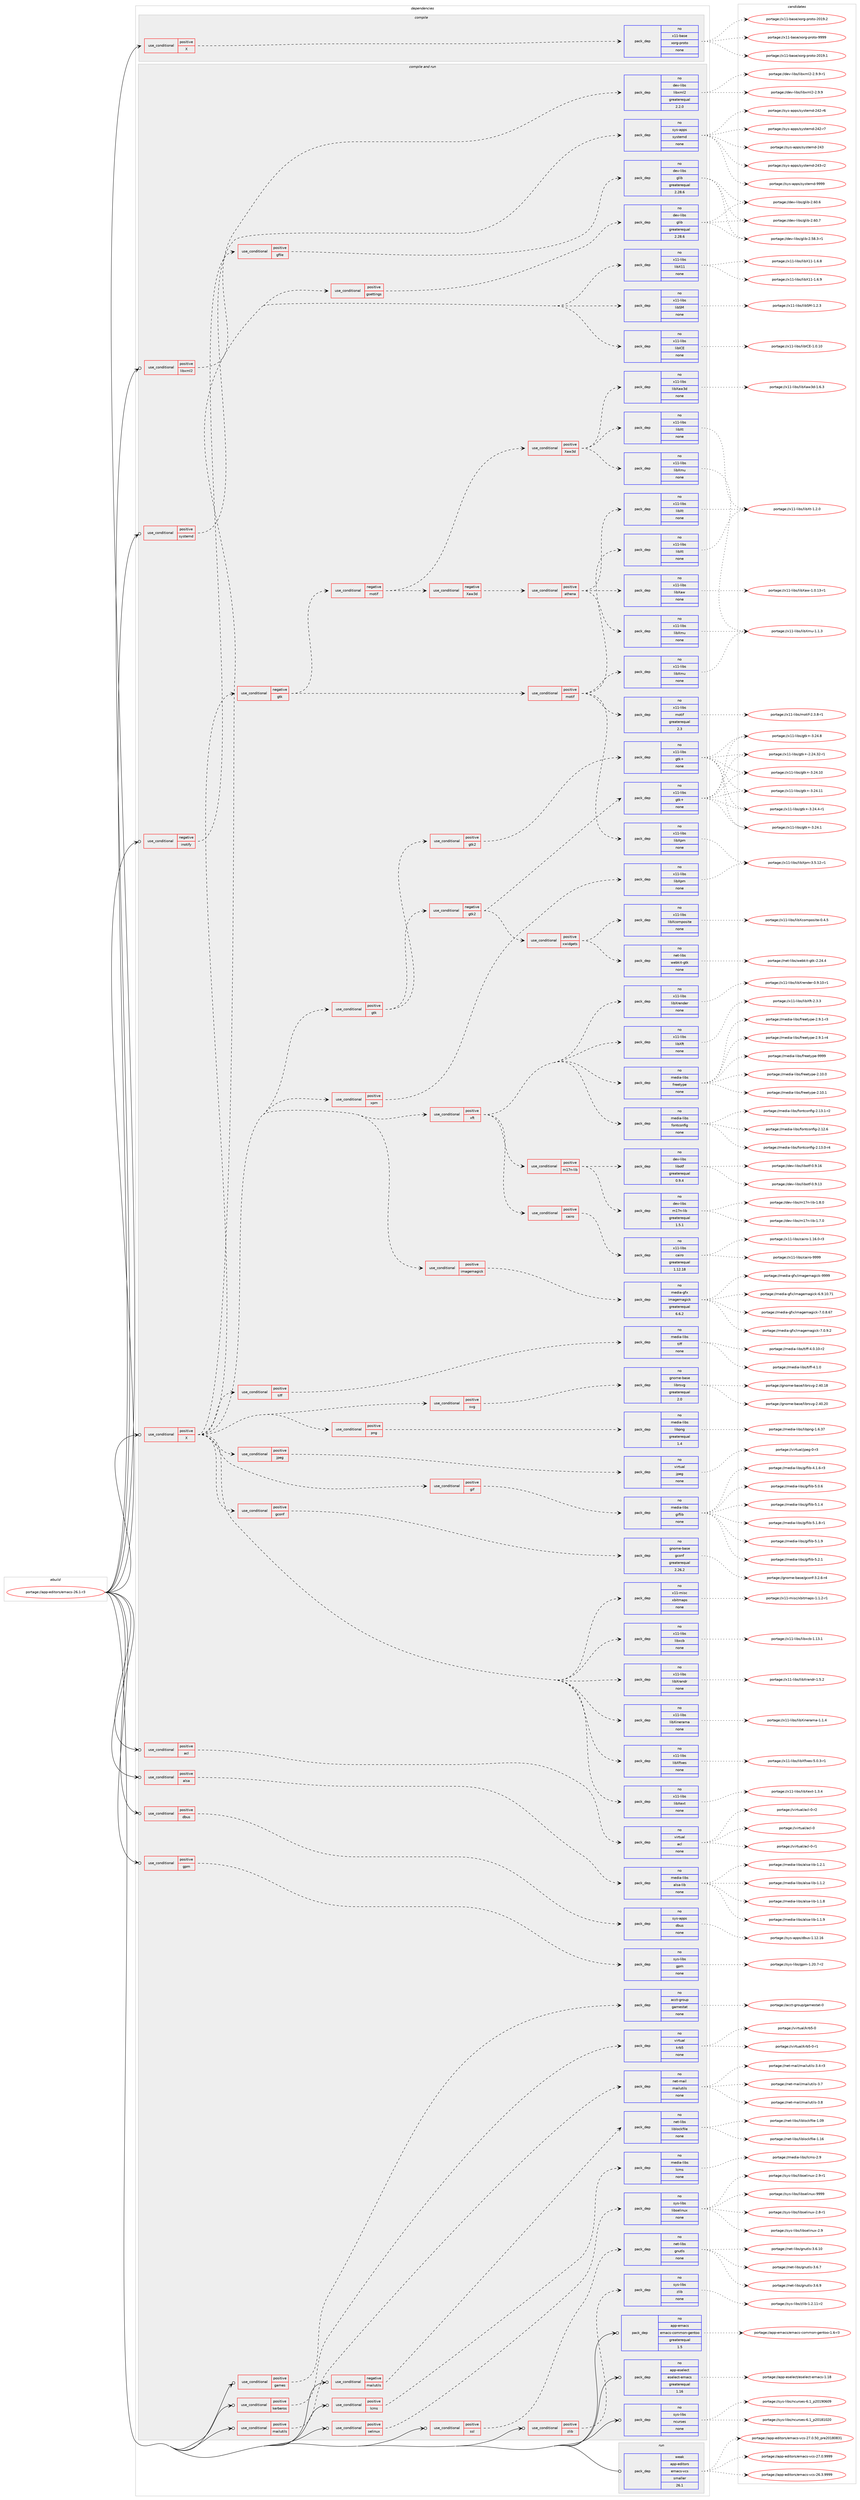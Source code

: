 digraph prolog {

# *************
# Graph options
# *************

newrank=true;
concentrate=true;
compound=true;
graph [rankdir=LR,fontname=Helvetica,fontsize=10,ranksep=1.5];#, ranksep=2.5, nodesep=0.2];
edge  [arrowhead=vee];
node  [fontname=Helvetica,fontsize=10];

# **********
# The ebuild
# **********

subgraph cluster_leftcol {
color=gray;
rank=same;
label=<<i>ebuild</i>>;
id [label="portage://app-editors/emacs-26.1-r3", color=red, width=4, href="../app-editors/emacs-26.1-r3.svg"];
}

# ****************
# The dependencies
# ****************

subgraph cluster_midcol {
color=gray;
label=<<i>dependencies</i>>;
subgraph cluster_compile {
fillcolor="#eeeeee";
style=filled;
label=<<i>compile</i>>;
subgraph cond3857 {
dependency15870 [label=<<TABLE BORDER="0" CELLBORDER="1" CELLSPACING="0" CELLPADDING="4"><TR><TD ROWSPAN="3" CELLPADDING="10">use_conditional</TD></TR><TR><TD>positive</TD></TR><TR><TD>X</TD></TR></TABLE>>, shape=none, color=red];
subgraph pack11711 {
dependency15871 [label=<<TABLE BORDER="0" CELLBORDER="1" CELLSPACING="0" CELLPADDING="4" WIDTH="220"><TR><TD ROWSPAN="6" CELLPADDING="30">pack_dep</TD></TR><TR><TD WIDTH="110">no</TD></TR><TR><TD>x11-base</TD></TR><TR><TD>xorg-proto</TD></TR><TR><TD>none</TD></TR><TR><TD></TD></TR></TABLE>>, shape=none, color=blue];
}
dependency15870:e -> dependency15871:w [weight=20,style="dashed",arrowhead="vee"];
}
id:e -> dependency15870:w [weight=20,style="solid",arrowhead="vee"];
}
subgraph cluster_compileandrun {
fillcolor="#eeeeee";
style=filled;
label=<<i>compile and run</i>>;
subgraph cond3858 {
dependency15872 [label=<<TABLE BORDER="0" CELLBORDER="1" CELLSPACING="0" CELLPADDING="4"><TR><TD ROWSPAN="3" CELLPADDING="10">use_conditional</TD></TR><TR><TD>negative</TD></TR><TR><TD>inotify</TD></TR></TABLE>>, shape=none, color=red];
subgraph cond3859 {
dependency15873 [label=<<TABLE BORDER="0" CELLBORDER="1" CELLSPACING="0" CELLPADDING="4"><TR><TD ROWSPAN="3" CELLPADDING="10">use_conditional</TD></TR><TR><TD>positive</TD></TR><TR><TD>gfile</TD></TR></TABLE>>, shape=none, color=red];
subgraph pack11712 {
dependency15874 [label=<<TABLE BORDER="0" CELLBORDER="1" CELLSPACING="0" CELLPADDING="4" WIDTH="220"><TR><TD ROWSPAN="6" CELLPADDING="30">pack_dep</TD></TR><TR><TD WIDTH="110">no</TD></TR><TR><TD>dev-libs</TD></TR><TR><TD>glib</TD></TR><TR><TD>greaterequal</TD></TR><TR><TD>2.28.6</TD></TR></TABLE>>, shape=none, color=blue];
}
dependency15873:e -> dependency15874:w [weight=20,style="dashed",arrowhead="vee"];
}
dependency15872:e -> dependency15873:w [weight=20,style="dashed",arrowhead="vee"];
}
id:e -> dependency15872:w [weight=20,style="solid",arrowhead="odotvee"];
subgraph cond3860 {
dependency15875 [label=<<TABLE BORDER="0" CELLBORDER="1" CELLSPACING="0" CELLPADDING="4"><TR><TD ROWSPAN="3" CELLPADDING="10">use_conditional</TD></TR><TR><TD>negative</TD></TR><TR><TD>mailutils</TD></TR></TABLE>>, shape=none, color=red];
subgraph pack11713 {
dependency15876 [label=<<TABLE BORDER="0" CELLBORDER="1" CELLSPACING="0" CELLPADDING="4" WIDTH="220"><TR><TD ROWSPAN="6" CELLPADDING="30">pack_dep</TD></TR><TR><TD WIDTH="110">no</TD></TR><TR><TD>net-libs</TD></TR><TR><TD>liblockfile</TD></TR><TR><TD>none</TD></TR><TR><TD></TD></TR></TABLE>>, shape=none, color=blue];
}
dependency15875:e -> dependency15876:w [weight=20,style="dashed",arrowhead="vee"];
}
id:e -> dependency15875:w [weight=20,style="solid",arrowhead="odotvee"];
subgraph cond3861 {
dependency15877 [label=<<TABLE BORDER="0" CELLBORDER="1" CELLSPACING="0" CELLPADDING="4"><TR><TD ROWSPAN="3" CELLPADDING="10">use_conditional</TD></TR><TR><TD>positive</TD></TR><TR><TD>X</TD></TR></TABLE>>, shape=none, color=red];
subgraph pack11714 {
dependency15878 [label=<<TABLE BORDER="0" CELLBORDER="1" CELLSPACING="0" CELLPADDING="4" WIDTH="220"><TR><TD ROWSPAN="6" CELLPADDING="30">pack_dep</TD></TR><TR><TD WIDTH="110">no</TD></TR><TR><TD>x11-libs</TD></TR><TR><TD>libICE</TD></TR><TR><TD>none</TD></TR><TR><TD></TD></TR></TABLE>>, shape=none, color=blue];
}
dependency15877:e -> dependency15878:w [weight=20,style="dashed",arrowhead="vee"];
subgraph pack11715 {
dependency15879 [label=<<TABLE BORDER="0" CELLBORDER="1" CELLSPACING="0" CELLPADDING="4" WIDTH="220"><TR><TD ROWSPAN="6" CELLPADDING="30">pack_dep</TD></TR><TR><TD WIDTH="110">no</TD></TR><TR><TD>x11-libs</TD></TR><TR><TD>libSM</TD></TR><TR><TD>none</TD></TR><TR><TD></TD></TR></TABLE>>, shape=none, color=blue];
}
dependency15877:e -> dependency15879:w [weight=20,style="dashed",arrowhead="vee"];
subgraph pack11716 {
dependency15880 [label=<<TABLE BORDER="0" CELLBORDER="1" CELLSPACING="0" CELLPADDING="4" WIDTH="220"><TR><TD ROWSPAN="6" CELLPADDING="30">pack_dep</TD></TR><TR><TD WIDTH="110">no</TD></TR><TR><TD>x11-libs</TD></TR><TR><TD>libX11</TD></TR><TR><TD>none</TD></TR><TR><TD></TD></TR></TABLE>>, shape=none, color=blue];
}
dependency15877:e -> dependency15880:w [weight=20,style="dashed",arrowhead="vee"];
subgraph pack11717 {
dependency15881 [label=<<TABLE BORDER="0" CELLBORDER="1" CELLSPACING="0" CELLPADDING="4" WIDTH="220"><TR><TD ROWSPAN="6" CELLPADDING="30">pack_dep</TD></TR><TR><TD WIDTH="110">no</TD></TR><TR><TD>x11-libs</TD></TR><TR><TD>libXext</TD></TR><TR><TD>none</TD></TR><TR><TD></TD></TR></TABLE>>, shape=none, color=blue];
}
dependency15877:e -> dependency15881:w [weight=20,style="dashed",arrowhead="vee"];
subgraph pack11718 {
dependency15882 [label=<<TABLE BORDER="0" CELLBORDER="1" CELLSPACING="0" CELLPADDING="4" WIDTH="220"><TR><TD ROWSPAN="6" CELLPADDING="30">pack_dep</TD></TR><TR><TD WIDTH="110">no</TD></TR><TR><TD>x11-libs</TD></TR><TR><TD>libXfixes</TD></TR><TR><TD>none</TD></TR><TR><TD></TD></TR></TABLE>>, shape=none, color=blue];
}
dependency15877:e -> dependency15882:w [weight=20,style="dashed",arrowhead="vee"];
subgraph pack11719 {
dependency15883 [label=<<TABLE BORDER="0" CELLBORDER="1" CELLSPACING="0" CELLPADDING="4" WIDTH="220"><TR><TD ROWSPAN="6" CELLPADDING="30">pack_dep</TD></TR><TR><TD WIDTH="110">no</TD></TR><TR><TD>x11-libs</TD></TR><TR><TD>libXinerama</TD></TR><TR><TD>none</TD></TR><TR><TD></TD></TR></TABLE>>, shape=none, color=blue];
}
dependency15877:e -> dependency15883:w [weight=20,style="dashed",arrowhead="vee"];
subgraph pack11720 {
dependency15884 [label=<<TABLE BORDER="0" CELLBORDER="1" CELLSPACING="0" CELLPADDING="4" WIDTH="220"><TR><TD ROWSPAN="6" CELLPADDING="30">pack_dep</TD></TR><TR><TD WIDTH="110">no</TD></TR><TR><TD>x11-libs</TD></TR><TR><TD>libXrandr</TD></TR><TR><TD>none</TD></TR><TR><TD></TD></TR></TABLE>>, shape=none, color=blue];
}
dependency15877:e -> dependency15884:w [weight=20,style="dashed",arrowhead="vee"];
subgraph pack11721 {
dependency15885 [label=<<TABLE BORDER="0" CELLBORDER="1" CELLSPACING="0" CELLPADDING="4" WIDTH="220"><TR><TD ROWSPAN="6" CELLPADDING="30">pack_dep</TD></TR><TR><TD WIDTH="110">no</TD></TR><TR><TD>x11-libs</TD></TR><TR><TD>libxcb</TD></TR><TR><TD>none</TD></TR><TR><TD></TD></TR></TABLE>>, shape=none, color=blue];
}
dependency15877:e -> dependency15885:w [weight=20,style="dashed",arrowhead="vee"];
subgraph pack11722 {
dependency15886 [label=<<TABLE BORDER="0" CELLBORDER="1" CELLSPACING="0" CELLPADDING="4" WIDTH="220"><TR><TD ROWSPAN="6" CELLPADDING="30">pack_dep</TD></TR><TR><TD WIDTH="110">no</TD></TR><TR><TD>x11-misc</TD></TR><TR><TD>xbitmaps</TD></TR><TR><TD>none</TD></TR><TR><TD></TD></TR></TABLE>>, shape=none, color=blue];
}
dependency15877:e -> dependency15886:w [weight=20,style="dashed",arrowhead="vee"];
subgraph cond3862 {
dependency15887 [label=<<TABLE BORDER="0" CELLBORDER="1" CELLSPACING="0" CELLPADDING="4"><TR><TD ROWSPAN="3" CELLPADDING="10">use_conditional</TD></TR><TR><TD>positive</TD></TR><TR><TD>gconf</TD></TR></TABLE>>, shape=none, color=red];
subgraph pack11723 {
dependency15888 [label=<<TABLE BORDER="0" CELLBORDER="1" CELLSPACING="0" CELLPADDING="4" WIDTH="220"><TR><TD ROWSPAN="6" CELLPADDING="30">pack_dep</TD></TR><TR><TD WIDTH="110">no</TD></TR><TR><TD>gnome-base</TD></TR><TR><TD>gconf</TD></TR><TR><TD>greaterequal</TD></TR><TR><TD>2.26.2</TD></TR></TABLE>>, shape=none, color=blue];
}
dependency15887:e -> dependency15888:w [weight=20,style="dashed",arrowhead="vee"];
}
dependency15877:e -> dependency15887:w [weight=20,style="dashed",arrowhead="vee"];
subgraph cond3863 {
dependency15889 [label=<<TABLE BORDER="0" CELLBORDER="1" CELLSPACING="0" CELLPADDING="4"><TR><TD ROWSPAN="3" CELLPADDING="10">use_conditional</TD></TR><TR><TD>positive</TD></TR><TR><TD>gsettings</TD></TR></TABLE>>, shape=none, color=red];
subgraph pack11724 {
dependency15890 [label=<<TABLE BORDER="0" CELLBORDER="1" CELLSPACING="0" CELLPADDING="4" WIDTH="220"><TR><TD ROWSPAN="6" CELLPADDING="30">pack_dep</TD></TR><TR><TD WIDTH="110">no</TD></TR><TR><TD>dev-libs</TD></TR><TR><TD>glib</TD></TR><TR><TD>greaterequal</TD></TR><TR><TD>2.28.6</TD></TR></TABLE>>, shape=none, color=blue];
}
dependency15889:e -> dependency15890:w [weight=20,style="dashed",arrowhead="vee"];
}
dependency15877:e -> dependency15889:w [weight=20,style="dashed",arrowhead="vee"];
subgraph cond3864 {
dependency15891 [label=<<TABLE BORDER="0" CELLBORDER="1" CELLSPACING="0" CELLPADDING="4"><TR><TD ROWSPAN="3" CELLPADDING="10">use_conditional</TD></TR><TR><TD>positive</TD></TR><TR><TD>gif</TD></TR></TABLE>>, shape=none, color=red];
subgraph pack11725 {
dependency15892 [label=<<TABLE BORDER="0" CELLBORDER="1" CELLSPACING="0" CELLPADDING="4" WIDTH="220"><TR><TD ROWSPAN="6" CELLPADDING="30">pack_dep</TD></TR><TR><TD WIDTH="110">no</TD></TR><TR><TD>media-libs</TD></TR><TR><TD>giflib</TD></TR><TR><TD>none</TD></TR><TR><TD></TD></TR></TABLE>>, shape=none, color=blue];
}
dependency15891:e -> dependency15892:w [weight=20,style="dashed",arrowhead="vee"];
}
dependency15877:e -> dependency15891:w [weight=20,style="dashed",arrowhead="vee"];
subgraph cond3865 {
dependency15893 [label=<<TABLE BORDER="0" CELLBORDER="1" CELLSPACING="0" CELLPADDING="4"><TR><TD ROWSPAN="3" CELLPADDING="10">use_conditional</TD></TR><TR><TD>positive</TD></TR><TR><TD>jpeg</TD></TR></TABLE>>, shape=none, color=red];
subgraph pack11726 {
dependency15894 [label=<<TABLE BORDER="0" CELLBORDER="1" CELLSPACING="0" CELLPADDING="4" WIDTH="220"><TR><TD ROWSPAN="6" CELLPADDING="30">pack_dep</TD></TR><TR><TD WIDTH="110">no</TD></TR><TR><TD>virtual</TD></TR><TR><TD>jpeg</TD></TR><TR><TD>none</TD></TR><TR><TD></TD></TR></TABLE>>, shape=none, color=blue];
}
dependency15893:e -> dependency15894:w [weight=20,style="dashed",arrowhead="vee"];
}
dependency15877:e -> dependency15893:w [weight=20,style="dashed",arrowhead="vee"];
subgraph cond3866 {
dependency15895 [label=<<TABLE BORDER="0" CELLBORDER="1" CELLSPACING="0" CELLPADDING="4"><TR><TD ROWSPAN="3" CELLPADDING="10">use_conditional</TD></TR><TR><TD>positive</TD></TR><TR><TD>png</TD></TR></TABLE>>, shape=none, color=red];
subgraph pack11727 {
dependency15896 [label=<<TABLE BORDER="0" CELLBORDER="1" CELLSPACING="0" CELLPADDING="4" WIDTH="220"><TR><TD ROWSPAN="6" CELLPADDING="30">pack_dep</TD></TR><TR><TD WIDTH="110">no</TD></TR><TR><TD>media-libs</TD></TR><TR><TD>libpng</TD></TR><TR><TD>greaterequal</TD></TR><TR><TD>1.4</TD></TR></TABLE>>, shape=none, color=blue];
}
dependency15895:e -> dependency15896:w [weight=20,style="dashed",arrowhead="vee"];
}
dependency15877:e -> dependency15895:w [weight=20,style="dashed",arrowhead="vee"];
subgraph cond3867 {
dependency15897 [label=<<TABLE BORDER="0" CELLBORDER="1" CELLSPACING="0" CELLPADDING="4"><TR><TD ROWSPAN="3" CELLPADDING="10">use_conditional</TD></TR><TR><TD>positive</TD></TR><TR><TD>svg</TD></TR></TABLE>>, shape=none, color=red];
subgraph pack11728 {
dependency15898 [label=<<TABLE BORDER="0" CELLBORDER="1" CELLSPACING="0" CELLPADDING="4" WIDTH="220"><TR><TD ROWSPAN="6" CELLPADDING="30">pack_dep</TD></TR><TR><TD WIDTH="110">no</TD></TR><TR><TD>gnome-base</TD></TR><TR><TD>librsvg</TD></TR><TR><TD>greaterequal</TD></TR><TR><TD>2.0</TD></TR></TABLE>>, shape=none, color=blue];
}
dependency15897:e -> dependency15898:w [weight=20,style="dashed",arrowhead="vee"];
}
dependency15877:e -> dependency15897:w [weight=20,style="dashed",arrowhead="vee"];
subgraph cond3868 {
dependency15899 [label=<<TABLE BORDER="0" CELLBORDER="1" CELLSPACING="0" CELLPADDING="4"><TR><TD ROWSPAN="3" CELLPADDING="10">use_conditional</TD></TR><TR><TD>positive</TD></TR><TR><TD>tiff</TD></TR></TABLE>>, shape=none, color=red];
subgraph pack11729 {
dependency15900 [label=<<TABLE BORDER="0" CELLBORDER="1" CELLSPACING="0" CELLPADDING="4" WIDTH="220"><TR><TD ROWSPAN="6" CELLPADDING="30">pack_dep</TD></TR><TR><TD WIDTH="110">no</TD></TR><TR><TD>media-libs</TD></TR><TR><TD>tiff</TD></TR><TR><TD>none</TD></TR><TR><TD></TD></TR></TABLE>>, shape=none, color=blue];
}
dependency15899:e -> dependency15900:w [weight=20,style="dashed",arrowhead="vee"];
}
dependency15877:e -> dependency15899:w [weight=20,style="dashed",arrowhead="vee"];
subgraph cond3869 {
dependency15901 [label=<<TABLE BORDER="0" CELLBORDER="1" CELLSPACING="0" CELLPADDING="4"><TR><TD ROWSPAN="3" CELLPADDING="10">use_conditional</TD></TR><TR><TD>positive</TD></TR><TR><TD>xpm</TD></TR></TABLE>>, shape=none, color=red];
subgraph pack11730 {
dependency15902 [label=<<TABLE BORDER="0" CELLBORDER="1" CELLSPACING="0" CELLPADDING="4" WIDTH="220"><TR><TD ROWSPAN="6" CELLPADDING="30">pack_dep</TD></TR><TR><TD WIDTH="110">no</TD></TR><TR><TD>x11-libs</TD></TR><TR><TD>libXpm</TD></TR><TR><TD>none</TD></TR><TR><TD></TD></TR></TABLE>>, shape=none, color=blue];
}
dependency15901:e -> dependency15902:w [weight=20,style="dashed",arrowhead="vee"];
}
dependency15877:e -> dependency15901:w [weight=20,style="dashed",arrowhead="vee"];
subgraph cond3870 {
dependency15903 [label=<<TABLE BORDER="0" CELLBORDER="1" CELLSPACING="0" CELLPADDING="4"><TR><TD ROWSPAN="3" CELLPADDING="10">use_conditional</TD></TR><TR><TD>positive</TD></TR><TR><TD>imagemagick</TD></TR></TABLE>>, shape=none, color=red];
subgraph pack11731 {
dependency15904 [label=<<TABLE BORDER="0" CELLBORDER="1" CELLSPACING="0" CELLPADDING="4" WIDTH="220"><TR><TD ROWSPAN="6" CELLPADDING="30">pack_dep</TD></TR><TR><TD WIDTH="110">no</TD></TR><TR><TD>media-gfx</TD></TR><TR><TD>imagemagick</TD></TR><TR><TD>greaterequal</TD></TR><TR><TD>6.6.2</TD></TR></TABLE>>, shape=none, color=blue];
}
dependency15903:e -> dependency15904:w [weight=20,style="dashed",arrowhead="vee"];
}
dependency15877:e -> dependency15903:w [weight=20,style="dashed",arrowhead="vee"];
subgraph cond3871 {
dependency15905 [label=<<TABLE BORDER="0" CELLBORDER="1" CELLSPACING="0" CELLPADDING="4"><TR><TD ROWSPAN="3" CELLPADDING="10">use_conditional</TD></TR><TR><TD>positive</TD></TR><TR><TD>xft</TD></TR></TABLE>>, shape=none, color=red];
subgraph pack11732 {
dependency15906 [label=<<TABLE BORDER="0" CELLBORDER="1" CELLSPACING="0" CELLPADDING="4" WIDTH="220"><TR><TD ROWSPAN="6" CELLPADDING="30">pack_dep</TD></TR><TR><TD WIDTH="110">no</TD></TR><TR><TD>media-libs</TD></TR><TR><TD>fontconfig</TD></TR><TR><TD>none</TD></TR><TR><TD></TD></TR></TABLE>>, shape=none, color=blue];
}
dependency15905:e -> dependency15906:w [weight=20,style="dashed",arrowhead="vee"];
subgraph pack11733 {
dependency15907 [label=<<TABLE BORDER="0" CELLBORDER="1" CELLSPACING="0" CELLPADDING="4" WIDTH="220"><TR><TD ROWSPAN="6" CELLPADDING="30">pack_dep</TD></TR><TR><TD WIDTH="110">no</TD></TR><TR><TD>media-libs</TD></TR><TR><TD>freetype</TD></TR><TR><TD>none</TD></TR><TR><TD></TD></TR></TABLE>>, shape=none, color=blue];
}
dependency15905:e -> dependency15907:w [weight=20,style="dashed",arrowhead="vee"];
subgraph pack11734 {
dependency15908 [label=<<TABLE BORDER="0" CELLBORDER="1" CELLSPACING="0" CELLPADDING="4" WIDTH="220"><TR><TD ROWSPAN="6" CELLPADDING="30">pack_dep</TD></TR><TR><TD WIDTH="110">no</TD></TR><TR><TD>x11-libs</TD></TR><TR><TD>libXft</TD></TR><TR><TD>none</TD></TR><TR><TD></TD></TR></TABLE>>, shape=none, color=blue];
}
dependency15905:e -> dependency15908:w [weight=20,style="dashed",arrowhead="vee"];
subgraph pack11735 {
dependency15909 [label=<<TABLE BORDER="0" CELLBORDER="1" CELLSPACING="0" CELLPADDING="4" WIDTH="220"><TR><TD ROWSPAN="6" CELLPADDING="30">pack_dep</TD></TR><TR><TD WIDTH="110">no</TD></TR><TR><TD>x11-libs</TD></TR><TR><TD>libXrender</TD></TR><TR><TD>none</TD></TR><TR><TD></TD></TR></TABLE>>, shape=none, color=blue];
}
dependency15905:e -> dependency15909:w [weight=20,style="dashed",arrowhead="vee"];
subgraph cond3872 {
dependency15910 [label=<<TABLE BORDER="0" CELLBORDER="1" CELLSPACING="0" CELLPADDING="4"><TR><TD ROWSPAN="3" CELLPADDING="10">use_conditional</TD></TR><TR><TD>positive</TD></TR><TR><TD>cairo</TD></TR></TABLE>>, shape=none, color=red];
subgraph pack11736 {
dependency15911 [label=<<TABLE BORDER="0" CELLBORDER="1" CELLSPACING="0" CELLPADDING="4" WIDTH="220"><TR><TD ROWSPAN="6" CELLPADDING="30">pack_dep</TD></TR><TR><TD WIDTH="110">no</TD></TR><TR><TD>x11-libs</TD></TR><TR><TD>cairo</TD></TR><TR><TD>greaterequal</TD></TR><TR><TD>1.12.18</TD></TR></TABLE>>, shape=none, color=blue];
}
dependency15910:e -> dependency15911:w [weight=20,style="dashed",arrowhead="vee"];
}
dependency15905:e -> dependency15910:w [weight=20,style="dashed",arrowhead="vee"];
subgraph cond3873 {
dependency15912 [label=<<TABLE BORDER="0" CELLBORDER="1" CELLSPACING="0" CELLPADDING="4"><TR><TD ROWSPAN="3" CELLPADDING="10">use_conditional</TD></TR><TR><TD>positive</TD></TR><TR><TD>m17n-lib</TD></TR></TABLE>>, shape=none, color=red];
subgraph pack11737 {
dependency15913 [label=<<TABLE BORDER="0" CELLBORDER="1" CELLSPACING="0" CELLPADDING="4" WIDTH="220"><TR><TD ROWSPAN="6" CELLPADDING="30">pack_dep</TD></TR><TR><TD WIDTH="110">no</TD></TR><TR><TD>dev-libs</TD></TR><TR><TD>libotf</TD></TR><TR><TD>greaterequal</TD></TR><TR><TD>0.9.4</TD></TR></TABLE>>, shape=none, color=blue];
}
dependency15912:e -> dependency15913:w [weight=20,style="dashed",arrowhead="vee"];
subgraph pack11738 {
dependency15914 [label=<<TABLE BORDER="0" CELLBORDER="1" CELLSPACING="0" CELLPADDING="4" WIDTH="220"><TR><TD ROWSPAN="6" CELLPADDING="30">pack_dep</TD></TR><TR><TD WIDTH="110">no</TD></TR><TR><TD>dev-libs</TD></TR><TR><TD>m17n-lib</TD></TR><TR><TD>greaterequal</TD></TR><TR><TD>1.5.1</TD></TR></TABLE>>, shape=none, color=blue];
}
dependency15912:e -> dependency15914:w [weight=20,style="dashed",arrowhead="vee"];
}
dependency15905:e -> dependency15912:w [weight=20,style="dashed",arrowhead="vee"];
}
dependency15877:e -> dependency15905:w [weight=20,style="dashed",arrowhead="vee"];
subgraph cond3874 {
dependency15915 [label=<<TABLE BORDER="0" CELLBORDER="1" CELLSPACING="0" CELLPADDING="4"><TR><TD ROWSPAN="3" CELLPADDING="10">use_conditional</TD></TR><TR><TD>positive</TD></TR><TR><TD>gtk</TD></TR></TABLE>>, shape=none, color=red];
subgraph cond3875 {
dependency15916 [label=<<TABLE BORDER="0" CELLBORDER="1" CELLSPACING="0" CELLPADDING="4"><TR><TD ROWSPAN="3" CELLPADDING="10">use_conditional</TD></TR><TR><TD>positive</TD></TR><TR><TD>gtk2</TD></TR></TABLE>>, shape=none, color=red];
subgraph pack11739 {
dependency15917 [label=<<TABLE BORDER="0" CELLBORDER="1" CELLSPACING="0" CELLPADDING="4" WIDTH="220"><TR><TD ROWSPAN="6" CELLPADDING="30">pack_dep</TD></TR><TR><TD WIDTH="110">no</TD></TR><TR><TD>x11-libs</TD></TR><TR><TD>gtk+</TD></TR><TR><TD>none</TD></TR><TR><TD></TD></TR></TABLE>>, shape=none, color=blue];
}
dependency15916:e -> dependency15917:w [weight=20,style="dashed",arrowhead="vee"];
}
dependency15915:e -> dependency15916:w [weight=20,style="dashed",arrowhead="vee"];
subgraph cond3876 {
dependency15918 [label=<<TABLE BORDER="0" CELLBORDER="1" CELLSPACING="0" CELLPADDING="4"><TR><TD ROWSPAN="3" CELLPADDING="10">use_conditional</TD></TR><TR><TD>negative</TD></TR><TR><TD>gtk2</TD></TR></TABLE>>, shape=none, color=red];
subgraph pack11740 {
dependency15919 [label=<<TABLE BORDER="0" CELLBORDER="1" CELLSPACING="0" CELLPADDING="4" WIDTH="220"><TR><TD ROWSPAN="6" CELLPADDING="30">pack_dep</TD></TR><TR><TD WIDTH="110">no</TD></TR><TR><TD>x11-libs</TD></TR><TR><TD>gtk+</TD></TR><TR><TD>none</TD></TR><TR><TD></TD></TR></TABLE>>, shape=none, color=blue];
}
dependency15918:e -> dependency15919:w [weight=20,style="dashed",arrowhead="vee"];
subgraph cond3877 {
dependency15920 [label=<<TABLE BORDER="0" CELLBORDER="1" CELLSPACING="0" CELLPADDING="4"><TR><TD ROWSPAN="3" CELLPADDING="10">use_conditional</TD></TR><TR><TD>positive</TD></TR><TR><TD>xwidgets</TD></TR></TABLE>>, shape=none, color=red];
subgraph pack11741 {
dependency15921 [label=<<TABLE BORDER="0" CELLBORDER="1" CELLSPACING="0" CELLPADDING="4" WIDTH="220"><TR><TD ROWSPAN="6" CELLPADDING="30">pack_dep</TD></TR><TR><TD WIDTH="110">no</TD></TR><TR><TD>net-libs</TD></TR><TR><TD>webkit-gtk</TD></TR><TR><TD>none</TD></TR><TR><TD></TD></TR></TABLE>>, shape=none, color=blue];
}
dependency15920:e -> dependency15921:w [weight=20,style="dashed",arrowhead="vee"];
subgraph pack11742 {
dependency15922 [label=<<TABLE BORDER="0" CELLBORDER="1" CELLSPACING="0" CELLPADDING="4" WIDTH="220"><TR><TD ROWSPAN="6" CELLPADDING="30">pack_dep</TD></TR><TR><TD WIDTH="110">no</TD></TR><TR><TD>x11-libs</TD></TR><TR><TD>libXcomposite</TD></TR><TR><TD>none</TD></TR><TR><TD></TD></TR></TABLE>>, shape=none, color=blue];
}
dependency15920:e -> dependency15922:w [weight=20,style="dashed",arrowhead="vee"];
}
dependency15918:e -> dependency15920:w [weight=20,style="dashed",arrowhead="vee"];
}
dependency15915:e -> dependency15918:w [weight=20,style="dashed",arrowhead="vee"];
}
dependency15877:e -> dependency15915:w [weight=20,style="dashed",arrowhead="vee"];
subgraph cond3878 {
dependency15923 [label=<<TABLE BORDER="0" CELLBORDER="1" CELLSPACING="0" CELLPADDING="4"><TR><TD ROWSPAN="3" CELLPADDING="10">use_conditional</TD></TR><TR><TD>negative</TD></TR><TR><TD>gtk</TD></TR></TABLE>>, shape=none, color=red];
subgraph cond3879 {
dependency15924 [label=<<TABLE BORDER="0" CELLBORDER="1" CELLSPACING="0" CELLPADDING="4"><TR><TD ROWSPAN="3" CELLPADDING="10">use_conditional</TD></TR><TR><TD>positive</TD></TR><TR><TD>motif</TD></TR></TABLE>>, shape=none, color=red];
subgraph pack11743 {
dependency15925 [label=<<TABLE BORDER="0" CELLBORDER="1" CELLSPACING="0" CELLPADDING="4" WIDTH="220"><TR><TD ROWSPAN="6" CELLPADDING="30">pack_dep</TD></TR><TR><TD WIDTH="110">no</TD></TR><TR><TD>x11-libs</TD></TR><TR><TD>motif</TD></TR><TR><TD>greaterequal</TD></TR><TR><TD>2.3</TD></TR></TABLE>>, shape=none, color=blue];
}
dependency15924:e -> dependency15925:w [weight=20,style="dashed",arrowhead="vee"];
subgraph pack11744 {
dependency15926 [label=<<TABLE BORDER="0" CELLBORDER="1" CELLSPACING="0" CELLPADDING="4" WIDTH="220"><TR><TD ROWSPAN="6" CELLPADDING="30">pack_dep</TD></TR><TR><TD WIDTH="110">no</TD></TR><TR><TD>x11-libs</TD></TR><TR><TD>libXpm</TD></TR><TR><TD>none</TD></TR><TR><TD></TD></TR></TABLE>>, shape=none, color=blue];
}
dependency15924:e -> dependency15926:w [weight=20,style="dashed",arrowhead="vee"];
subgraph pack11745 {
dependency15927 [label=<<TABLE BORDER="0" CELLBORDER="1" CELLSPACING="0" CELLPADDING="4" WIDTH="220"><TR><TD ROWSPAN="6" CELLPADDING="30">pack_dep</TD></TR><TR><TD WIDTH="110">no</TD></TR><TR><TD>x11-libs</TD></TR><TR><TD>libXmu</TD></TR><TR><TD>none</TD></TR><TR><TD></TD></TR></TABLE>>, shape=none, color=blue];
}
dependency15924:e -> dependency15927:w [weight=20,style="dashed",arrowhead="vee"];
subgraph pack11746 {
dependency15928 [label=<<TABLE BORDER="0" CELLBORDER="1" CELLSPACING="0" CELLPADDING="4" WIDTH="220"><TR><TD ROWSPAN="6" CELLPADDING="30">pack_dep</TD></TR><TR><TD WIDTH="110">no</TD></TR><TR><TD>x11-libs</TD></TR><TR><TD>libXt</TD></TR><TR><TD>none</TD></TR><TR><TD></TD></TR></TABLE>>, shape=none, color=blue];
}
dependency15924:e -> dependency15928:w [weight=20,style="dashed",arrowhead="vee"];
}
dependency15923:e -> dependency15924:w [weight=20,style="dashed",arrowhead="vee"];
subgraph cond3880 {
dependency15929 [label=<<TABLE BORDER="0" CELLBORDER="1" CELLSPACING="0" CELLPADDING="4"><TR><TD ROWSPAN="3" CELLPADDING="10">use_conditional</TD></TR><TR><TD>negative</TD></TR><TR><TD>motif</TD></TR></TABLE>>, shape=none, color=red];
subgraph cond3881 {
dependency15930 [label=<<TABLE BORDER="0" CELLBORDER="1" CELLSPACING="0" CELLPADDING="4"><TR><TD ROWSPAN="3" CELLPADDING="10">use_conditional</TD></TR><TR><TD>positive</TD></TR><TR><TD>Xaw3d</TD></TR></TABLE>>, shape=none, color=red];
subgraph pack11747 {
dependency15931 [label=<<TABLE BORDER="0" CELLBORDER="1" CELLSPACING="0" CELLPADDING="4" WIDTH="220"><TR><TD ROWSPAN="6" CELLPADDING="30">pack_dep</TD></TR><TR><TD WIDTH="110">no</TD></TR><TR><TD>x11-libs</TD></TR><TR><TD>libXaw3d</TD></TR><TR><TD>none</TD></TR><TR><TD></TD></TR></TABLE>>, shape=none, color=blue];
}
dependency15930:e -> dependency15931:w [weight=20,style="dashed",arrowhead="vee"];
subgraph pack11748 {
dependency15932 [label=<<TABLE BORDER="0" CELLBORDER="1" CELLSPACING="0" CELLPADDING="4" WIDTH="220"><TR><TD ROWSPAN="6" CELLPADDING="30">pack_dep</TD></TR><TR><TD WIDTH="110">no</TD></TR><TR><TD>x11-libs</TD></TR><TR><TD>libXmu</TD></TR><TR><TD>none</TD></TR><TR><TD></TD></TR></TABLE>>, shape=none, color=blue];
}
dependency15930:e -> dependency15932:w [weight=20,style="dashed",arrowhead="vee"];
subgraph pack11749 {
dependency15933 [label=<<TABLE BORDER="0" CELLBORDER="1" CELLSPACING="0" CELLPADDING="4" WIDTH="220"><TR><TD ROWSPAN="6" CELLPADDING="30">pack_dep</TD></TR><TR><TD WIDTH="110">no</TD></TR><TR><TD>x11-libs</TD></TR><TR><TD>libXt</TD></TR><TR><TD>none</TD></TR><TR><TD></TD></TR></TABLE>>, shape=none, color=blue];
}
dependency15930:e -> dependency15933:w [weight=20,style="dashed",arrowhead="vee"];
}
dependency15929:e -> dependency15930:w [weight=20,style="dashed",arrowhead="vee"];
subgraph cond3882 {
dependency15934 [label=<<TABLE BORDER="0" CELLBORDER="1" CELLSPACING="0" CELLPADDING="4"><TR><TD ROWSPAN="3" CELLPADDING="10">use_conditional</TD></TR><TR><TD>negative</TD></TR><TR><TD>Xaw3d</TD></TR></TABLE>>, shape=none, color=red];
subgraph cond3883 {
dependency15935 [label=<<TABLE BORDER="0" CELLBORDER="1" CELLSPACING="0" CELLPADDING="4"><TR><TD ROWSPAN="3" CELLPADDING="10">use_conditional</TD></TR><TR><TD>positive</TD></TR><TR><TD>athena</TD></TR></TABLE>>, shape=none, color=red];
subgraph pack11750 {
dependency15936 [label=<<TABLE BORDER="0" CELLBORDER="1" CELLSPACING="0" CELLPADDING="4" WIDTH="220"><TR><TD ROWSPAN="6" CELLPADDING="30">pack_dep</TD></TR><TR><TD WIDTH="110">no</TD></TR><TR><TD>x11-libs</TD></TR><TR><TD>libXaw</TD></TR><TR><TD>none</TD></TR><TR><TD></TD></TR></TABLE>>, shape=none, color=blue];
}
dependency15935:e -> dependency15936:w [weight=20,style="dashed",arrowhead="vee"];
subgraph pack11751 {
dependency15937 [label=<<TABLE BORDER="0" CELLBORDER="1" CELLSPACING="0" CELLPADDING="4" WIDTH="220"><TR><TD ROWSPAN="6" CELLPADDING="30">pack_dep</TD></TR><TR><TD WIDTH="110">no</TD></TR><TR><TD>x11-libs</TD></TR><TR><TD>libXmu</TD></TR><TR><TD>none</TD></TR><TR><TD></TD></TR></TABLE>>, shape=none, color=blue];
}
dependency15935:e -> dependency15937:w [weight=20,style="dashed",arrowhead="vee"];
subgraph pack11752 {
dependency15938 [label=<<TABLE BORDER="0" CELLBORDER="1" CELLSPACING="0" CELLPADDING="4" WIDTH="220"><TR><TD ROWSPAN="6" CELLPADDING="30">pack_dep</TD></TR><TR><TD WIDTH="110">no</TD></TR><TR><TD>x11-libs</TD></TR><TR><TD>libXt</TD></TR><TR><TD>none</TD></TR><TR><TD></TD></TR></TABLE>>, shape=none, color=blue];
}
dependency15935:e -> dependency15938:w [weight=20,style="dashed",arrowhead="vee"];
}
dependency15934:e -> dependency15935:w [weight=20,style="dashed",arrowhead="vee"];
}
dependency15929:e -> dependency15934:w [weight=20,style="dashed",arrowhead="vee"];
}
dependency15923:e -> dependency15929:w [weight=20,style="dashed",arrowhead="vee"];
}
dependency15877:e -> dependency15923:w [weight=20,style="dashed",arrowhead="vee"];
}
id:e -> dependency15877:w [weight=20,style="solid",arrowhead="odotvee"];
subgraph cond3884 {
dependency15939 [label=<<TABLE BORDER="0" CELLBORDER="1" CELLSPACING="0" CELLPADDING="4"><TR><TD ROWSPAN="3" CELLPADDING="10">use_conditional</TD></TR><TR><TD>positive</TD></TR><TR><TD>acl</TD></TR></TABLE>>, shape=none, color=red];
subgraph pack11753 {
dependency15940 [label=<<TABLE BORDER="0" CELLBORDER="1" CELLSPACING="0" CELLPADDING="4" WIDTH="220"><TR><TD ROWSPAN="6" CELLPADDING="30">pack_dep</TD></TR><TR><TD WIDTH="110">no</TD></TR><TR><TD>virtual</TD></TR><TR><TD>acl</TD></TR><TR><TD>none</TD></TR><TR><TD></TD></TR></TABLE>>, shape=none, color=blue];
}
dependency15939:e -> dependency15940:w [weight=20,style="dashed",arrowhead="vee"];
}
id:e -> dependency15939:w [weight=20,style="solid",arrowhead="odotvee"];
subgraph cond3885 {
dependency15941 [label=<<TABLE BORDER="0" CELLBORDER="1" CELLSPACING="0" CELLPADDING="4"><TR><TD ROWSPAN="3" CELLPADDING="10">use_conditional</TD></TR><TR><TD>positive</TD></TR><TR><TD>alsa</TD></TR></TABLE>>, shape=none, color=red];
subgraph pack11754 {
dependency15942 [label=<<TABLE BORDER="0" CELLBORDER="1" CELLSPACING="0" CELLPADDING="4" WIDTH="220"><TR><TD ROWSPAN="6" CELLPADDING="30">pack_dep</TD></TR><TR><TD WIDTH="110">no</TD></TR><TR><TD>media-libs</TD></TR><TR><TD>alsa-lib</TD></TR><TR><TD>none</TD></TR><TR><TD></TD></TR></TABLE>>, shape=none, color=blue];
}
dependency15941:e -> dependency15942:w [weight=20,style="dashed",arrowhead="vee"];
}
id:e -> dependency15941:w [weight=20,style="solid",arrowhead="odotvee"];
subgraph cond3886 {
dependency15943 [label=<<TABLE BORDER="0" CELLBORDER="1" CELLSPACING="0" CELLPADDING="4"><TR><TD ROWSPAN="3" CELLPADDING="10">use_conditional</TD></TR><TR><TD>positive</TD></TR><TR><TD>dbus</TD></TR></TABLE>>, shape=none, color=red];
subgraph pack11755 {
dependency15944 [label=<<TABLE BORDER="0" CELLBORDER="1" CELLSPACING="0" CELLPADDING="4" WIDTH="220"><TR><TD ROWSPAN="6" CELLPADDING="30">pack_dep</TD></TR><TR><TD WIDTH="110">no</TD></TR><TR><TD>sys-apps</TD></TR><TR><TD>dbus</TD></TR><TR><TD>none</TD></TR><TR><TD></TD></TR></TABLE>>, shape=none, color=blue];
}
dependency15943:e -> dependency15944:w [weight=20,style="dashed",arrowhead="vee"];
}
id:e -> dependency15943:w [weight=20,style="solid",arrowhead="odotvee"];
subgraph cond3887 {
dependency15945 [label=<<TABLE BORDER="0" CELLBORDER="1" CELLSPACING="0" CELLPADDING="4"><TR><TD ROWSPAN="3" CELLPADDING="10">use_conditional</TD></TR><TR><TD>positive</TD></TR><TR><TD>games</TD></TR></TABLE>>, shape=none, color=red];
subgraph pack11756 {
dependency15946 [label=<<TABLE BORDER="0" CELLBORDER="1" CELLSPACING="0" CELLPADDING="4" WIDTH="220"><TR><TD ROWSPAN="6" CELLPADDING="30">pack_dep</TD></TR><TR><TD WIDTH="110">no</TD></TR><TR><TD>acct-group</TD></TR><TR><TD>gamestat</TD></TR><TR><TD>none</TD></TR><TR><TD></TD></TR></TABLE>>, shape=none, color=blue];
}
dependency15945:e -> dependency15946:w [weight=20,style="dashed",arrowhead="vee"];
}
id:e -> dependency15945:w [weight=20,style="solid",arrowhead="odotvee"];
subgraph cond3888 {
dependency15947 [label=<<TABLE BORDER="0" CELLBORDER="1" CELLSPACING="0" CELLPADDING="4"><TR><TD ROWSPAN="3" CELLPADDING="10">use_conditional</TD></TR><TR><TD>positive</TD></TR><TR><TD>gpm</TD></TR></TABLE>>, shape=none, color=red];
subgraph pack11757 {
dependency15948 [label=<<TABLE BORDER="0" CELLBORDER="1" CELLSPACING="0" CELLPADDING="4" WIDTH="220"><TR><TD ROWSPAN="6" CELLPADDING="30">pack_dep</TD></TR><TR><TD WIDTH="110">no</TD></TR><TR><TD>sys-libs</TD></TR><TR><TD>gpm</TD></TR><TR><TD>none</TD></TR><TR><TD></TD></TR></TABLE>>, shape=none, color=blue];
}
dependency15947:e -> dependency15948:w [weight=20,style="dashed",arrowhead="vee"];
}
id:e -> dependency15947:w [weight=20,style="solid",arrowhead="odotvee"];
subgraph cond3889 {
dependency15949 [label=<<TABLE BORDER="0" CELLBORDER="1" CELLSPACING="0" CELLPADDING="4"><TR><TD ROWSPAN="3" CELLPADDING="10">use_conditional</TD></TR><TR><TD>positive</TD></TR><TR><TD>kerberos</TD></TR></TABLE>>, shape=none, color=red];
subgraph pack11758 {
dependency15950 [label=<<TABLE BORDER="0" CELLBORDER="1" CELLSPACING="0" CELLPADDING="4" WIDTH="220"><TR><TD ROWSPAN="6" CELLPADDING="30">pack_dep</TD></TR><TR><TD WIDTH="110">no</TD></TR><TR><TD>virtual</TD></TR><TR><TD>krb5</TD></TR><TR><TD>none</TD></TR><TR><TD></TD></TR></TABLE>>, shape=none, color=blue];
}
dependency15949:e -> dependency15950:w [weight=20,style="dashed",arrowhead="vee"];
}
id:e -> dependency15949:w [weight=20,style="solid",arrowhead="odotvee"];
subgraph cond3890 {
dependency15951 [label=<<TABLE BORDER="0" CELLBORDER="1" CELLSPACING="0" CELLPADDING="4"><TR><TD ROWSPAN="3" CELLPADDING="10">use_conditional</TD></TR><TR><TD>positive</TD></TR><TR><TD>lcms</TD></TR></TABLE>>, shape=none, color=red];
subgraph pack11759 {
dependency15952 [label=<<TABLE BORDER="0" CELLBORDER="1" CELLSPACING="0" CELLPADDING="4" WIDTH="220"><TR><TD ROWSPAN="6" CELLPADDING="30">pack_dep</TD></TR><TR><TD WIDTH="110">no</TD></TR><TR><TD>media-libs</TD></TR><TR><TD>lcms</TD></TR><TR><TD>none</TD></TR><TR><TD></TD></TR></TABLE>>, shape=none, color=blue];
}
dependency15951:e -> dependency15952:w [weight=20,style="dashed",arrowhead="vee"];
}
id:e -> dependency15951:w [weight=20,style="solid",arrowhead="odotvee"];
subgraph cond3891 {
dependency15953 [label=<<TABLE BORDER="0" CELLBORDER="1" CELLSPACING="0" CELLPADDING="4"><TR><TD ROWSPAN="3" CELLPADDING="10">use_conditional</TD></TR><TR><TD>positive</TD></TR><TR><TD>libxml2</TD></TR></TABLE>>, shape=none, color=red];
subgraph pack11760 {
dependency15954 [label=<<TABLE BORDER="0" CELLBORDER="1" CELLSPACING="0" CELLPADDING="4" WIDTH="220"><TR><TD ROWSPAN="6" CELLPADDING="30">pack_dep</TD></TR><TR><TD WIDTH="110">no</TD></TR><TR><TD>dev-libs</TD></TR><TR><TD>libxml2</TD></TR><TR><TD>greaterequal</TD></TR><TR><TD>2.2.0</TD></TR></TABLE>>, shape=none, color=blue];
}
dependency15953:e -> dependency15954:w [weight=20,style="dashed",arrowhead="vee"];
}
id:e -> dependency15953:w [weight=20,style="solid",arrowhead="odotvee"];
subgraph cond3892 {
dependency15955 [label=<<TABLE BORDER="0" CELLBORDER="1" CELLSPACING="0" CELLPADDING="4"><TR><TD ROWSPAN="3" CELLPADDING="10">use_conditional</TD></TR><TR><TD>positive</TD></TR><TR><TD>mailutils</TD></TR></TABLE>>, shape=none, color=red];
subgraph pack11761 {
dependency15956 [label=<<TABLE BORDER="0" CELLBORDER="1" CELLSPACING="0" CELLPADDING="4" WIDTH="220"><TR><TD ROWSPAN="6" CELLPADDING="30">pack_dep</TD></TR><TR><TD WIDTH="110">no</TD></TR><TR><TD>net-mail</TD></TR><TR><TD>mailutils</TD></TR><TR><TD>none</TD></TR><TR><TD></TD></TR></TABLE>>, shape=none, color=blue];
}
dependency15955:e -> dependency15956:w [weight=20,style="dashed",arrowhead="vee"];
}
id:e -> dependency15955:w [weight=20,style="solid",arrowhead="odotvee"];
subgraph cond3893 {
dependency15957 [label=<<TABLE BORDER="0" CELLBORDER="1" CELLSPACING="0" CELLPADDING="4"><TR><TD ROWSPAN="3" CELLPADDING="10">use_conditional</TD></TR><TR><TD>positive</TD></TR><TR><TD>selinux</TD></TR></TABLE>>, shape=none, color=red];
subgraph pack11762 {
dependency15958 [label=<<TABLE BORDER="0" CELLBORDER="1" CELLSPACING="0" CELLPADDING="4" WIDTH="220"><TR><TD ROWSPAN="6" CELLPADDING="30">pack_dep</TD></TR><TR><TD WIDTH="110">no</TD></TR><TR><TD>sys-libs</TD></TR><TR><TD>libselinux</TD></TR><TR><TD>none</TD></TR><TR><TD></TD></TR></TABLE>>, shape=none, color=blue];
}
dependency15957:e -> dependency15958:w [weight=20,style="dashed",arrowhead="vee"];
}
id:e -> dependency15957:w [weight=20,style="solid",arrowhead="odotvee"];
subgraph cond3894 {
dependency15959 [label=<<TABLE BORDER="0" CELLBORDER="1" CELLSPACING="0" CELLPADDING="4"><TR><TD ROWSPAN="3" CELLPADDING="10">use_conditional</TD></TR><TR><TD>positive</TD></TR><TR><TD>ssl</TD></TR></TABLE>>, shape=none, color=red];
subgraph pack11763 {
dependency15960 [label=<<TABLE BORDER="0" CELLBORDER="1" CELLSPACING="0" CELLPADDING="4" WIDTH="220"><TR><TD ROWSPAN="6" CELLPADDING="30">pack_dep</TD></TR><TR><TD WIDTH="110">no</TD></TR><TR><TD>net-libs</TD></TR><TR><TD>gnutls</TD></TR><TR><TD>none</TD></TR><TR><TD></TD></TR></TABLE>>, shape=none, color=blue];
}
dependency15959:e -> dependency15960:w [weight=20,style="dashed",arrowhead="vee"];
}
id:e -> dependency15959:w [weight=20,style="solid",arrowhead="odotvee"];
subgraph cond3895 {
dependency15961 [label=<<TABLE BORDER="0" CELLBORDER="1" CELLSPACING="0" CELLPADDING="4"><TR><TD ROWSPAN="3" CELLPADDING="10">use_conditional</TD></TR><TR><TD>positive</TD></TR><TR><TD>systemd</TD></TR></TABLE>>, shape=none, color=red];
subgraph pack11764 {
dependency15962 [label=<<TABLE BORDER="0" CELLBORDER="1" CELLSPACING="0" CELLPADDING="4" WIDTH="220"><TR><TD ROWSPAN="6" CELLPADDING="30">pack_dep</TD></TR><TR><TD WIDTH="110">no</TD></TR><TR><TD>sys-apps</TD></TR><TR><TD>systemd</TD></TR><TR><TD>none</TD></TR><TR><TD></TD></TR></TABLE>>, shape=none, color=blue];
}
dependency15961:e -> dependency15962:w [weight=20,style="dashed",arrowhead="vee"];
}
id:e -> dependency15961:w [weight=20,style="solid",arrowhead="odotvee"];
subgraph cond3896 {
dependency15963 [label=<<TABLE BORDER="0" CELLBORDER="1" CELLSPACING="0" CELLPADDING="4"><TR><TD ROWSPAN="3" CELLPADDING="10">use_conditional</TD></TR><TR><TD>positive</TD></TR><TR><TD>zlib</TD></TR></TABLE>>, shape=none, color=red];
subgraph pack11765 {
dependency15964 [label=<<TABLE BORDER="0" CELLBORDER="1" CELLSPACING="0" CELLPADDING="4" WIDTH="220"><TR><TD ROWSPAN="6" CELLPADDING="30">pack_dep</TD></TR><TR><TD WIDTH="110">no</TD></TR><TR><TD>sys-libs</TD></TR><TR><TD>zlib</TD></TR><TR><TD>none</TD></TR><TR><TD></TD></TR></TABLE>>, shape=none, color=blue];
}
dependency15963:e -> dependency15964:w [weight=20,style="dashed",arrowhead="vee"];
}
id:e -> dependency15963:w [weight=20,style="solid",arrowhead="odotvee"];
subgraph pack11766 {
dependency15965 [label=<<TABLE BORDER="0" CELLBORDER="1" CELLSPACING="0" CELLPADDING="4" WIDTH="220"><TR><TD ROWSPAN="6" CELLPADDING="30">pack_dep</TD></TR><TR><TD WIDTH="110">no</TD></TR><TR><TD>app-emacs</TD></TR><TR><TD>emacs-common-gentoo</TD></TR><TR><TD>greaterequal</TD></TR><TR><TD>1.5</TD></TR></TABLE>>, shape=none, color=blue];
}
id:e -> dependency15965:w [weight=20,style="solid",arrowhead="odotvee"];
subgraph pack11767 {
dependency15966 [label=<<TABLE BORDER="0" CELLBORDER="1" CELLSPACING="0" CELLPADDING="4" WIDTH="220"><TR><TD ROWSPAN="6" CELLPADDING="30">pack_dep</TD></TR><TR><TD WIDTH="110">no</TD></TR><TR><TD>app-eselect</TD></TR><TR><TD>eselect-emacs</TD></TR><TR><TD>greaterequal</TD></TR><TR><TD>1.16</TD></TR></TABLE>>, shape=none, color=blue];
}
id:e -> dependency15966:w [weight=20,style="solid",arrowhead="odotvee"];
subgraph pack11768 {
dependency15967 [label=<<TABLE BORDER="0" CELLBORDER="1" CELLSPACING="0" CELLPADDING="4" WIDTH="220"><TR><TD ROWSPAN="6" CELLPADDING="30">pack_dep</TD></TR><TR><TD WIDTH="110">no</TD></TR><TR><TD>sys-libs</TD></TR><TR><TD>ncurses</TD></TR><TR><TD>none</TD></TR><TR><TD></TD></TR></TABLE>>, shape=none, color=blue];
}
id:e -> dependency15967:w [weight=20,style="solid",arrowhead="odotvee"];
}
subgraph cluster_run {
fillcolor="#eeeeee";
style=filled;
label=<<i>run</i>>;
subgraph pack11769 {
dependency15968 [label=<<TABLE BORDER="0" CELLBORDER="1" CELLSPACING="0" CELLPADDING="4" WIDTH="220"><TR><TD ROWSPAN="6" CELLPADDING="30">pack_dep</TD></TR><TR><TD WIDTH="110">weak</TD></TR><TR><TD>app-editors</TD></TR><TR><TD>emacs-vcs</TD></TR><TR><TD>smaller</TD></TR><TR><TD>26.1</TD></TR></TABLE>>, shape=none, color=blue];
}
id:e -> dependency15968:w [weight=20,style="solid",arrowhead="odot"];
}
}

# **************
# The candidates
# **************

subgraph cluster_choices {
rank=same;
color=gray;
label=<<i>candidates</i>>;

subgraph choice11711 {
color=black;
nodesep=1;
choiceportage1204949459897115101471201111141034511211411111611145504849574649 [label="portage://x11-base/xorg-proto-2019.1", color=red, width=4,href="../x11-base/xorg-proto-2019.1.svg"];
choiceportage1204949459897115101471201111141034511211411111611145504849574650 [label="portage://x11-base/xorg-proto-2019.2", color=red, width=4,href="../x11-base/xorg-proto-2019.2.svg"];
choiceportage120494945989711510147120111114103451121141111161114557575757 [label="portage://x11-base/xorg-proto-9999", color=red, width=4,href="../x11-base/xorg-proto-9999.svg"];
dependency15871:e -> choiceportage1204949459897115101471201111141034511211411111611145504849574649:w [style=dotted,weight="100"];
dependency15871:e -> choiceportage1204949459897115101471201111141034511211411111611145504849574650:w [style=dotted,weight="100"];
dependency15871:e -> choiceportage120494945989711510147120111114103451121141111161114557575757:w [style=dotted,weight="100"];
}
subgraph choice11712 {
color=black;
nodesep=1;
choiceportage10010111845108105981154710310810598455046535646514511449 [label="portage://dev-libs/glib-2.58.3-r1", color=red, width=4,href="../dev-libs/glib-2.58.3-r1.svg"];
choiceportage1001011184510810598115471031081059845504654484654 [label="portage://dev-libs/glib-2.60.6", color=red, width=4,href="../dev-libs/glib-2.60.6.svg"];
choiceportage1001011184510810598115471031081059845504654484655 [label="portage://dev-libs/glib-2.60.7", color=red, width=4,href="../dev-libs/glib-2.60.7.svg"];
dependency15874:e -> choiceportage10010111845108105981154710310810598455046535646514511449:w [style=dotted,weight="100"];
dependency15874:e -> choiceportage1001011184510810598115471031081059845504654484654:w [style=dotted,weight="100"];
dependency15874:e -> choiceportage1001011184510810598115471031081059845504654484655:w [style=dotted,weight="100"];
}
subgraph choice11713 {
color=black;
nodesep=1;
choiceportage11010111645108105981154710810598108111991071021051081014549464857 [label="portage://net-libs/liblockfile-1.09", color=red, width=4,href="../net-libs/liblockfile-1.09.svg"];
choiceportage11010111645108105981154710810598108111991071021051081014549464954 [label="portage://net-libs/liblockfile-1.16", color=red, width=4,href="../net-libs/liblockfile-1.16.svg"];
dependency15876:e -> choiceportage11010111645108105981154710810598108111991071021051081014549464857:w [style=dotted,weight="100"];
dependency15876:e -> choiceportage11010111645108105981154710810598108111991071021051081014549464954:w [style=dotted,weight="100"];
}
subgraph choice11714 {
color=black;
nodesep=1;
choiceportage12049494510810598115471081059873676945494648464948 [label="portage://x11-libs/libICE-1.0.10", color=red, width=4,href="../x11-libs/libICE-1.0.10.svg"];
dependency15878:e -> choiceportage12049494510810598115471081059873676945494648464948:w [style=dotted,weight="100"];
}
subgraph choice11715 {
color=black;
nodesep=1;
choiceportage1204949451081059811547108105988377454946504651 [label="portage://x11-libs/libSM-1.2.3", color=red, width=4,href="../x11-libs/libSM-1.2.3.svg"];
dependency15879:e -> choiceportage1204949451081059811547108105988377454946504651:w [style=dotted,weight="100"];
}
subgraph choice11716 {
color=black;
nodesep=1;
choiceportage120494945108105981154710810598884949454946544656 [label="portage://x11-libs/libX11-1.6.8", color=red, width=4,href="../x11-libs/libX11-1.6.8.svg"];
choiceportage120494945108105981154710810598884949454946544657 [label="portage://x11-libs/libX11-1.6.9", color=red, width=4,href="../x11-libs/libX11-1.6.9.svg"];
dependency15880:e -> choiceportage120494945108105981154710810598884949454946544656:w [style=dotted,weight="100"];
dependency15880:e -> choiceportage120494945108105981154710810598884949454946544657:w [style=dotted,weight="100"];
}
subgraph choice11717 {
color=black;
nodesep=1;
choiceportage12049494510810598115471081059888101120116454946514652 [label="portage://x11-libs/libXext-1.3.4", color=red, width=4,href="../x11-libs/libXext-1.3.4.svg"];
dependency15881:e -> choiceportage12049494510810598115471081059888101120116454946514652:w [style=dotted,weight="100"];
}
subgraph choice11718 {
color=black;
nodesep=1;
choiceportage120494945108105981154710810598881021051201011154553464846514511449 [label="portage://x11-libs/libXfixes-5.0.3-r1", color=red, width=4,href="../x11-libs/libXfixes-5.0.3-r1.svg"];
dependency15882:e -> choiceportage120494945108105981154710810598881021051201011154553464846514511449:w [style=dotted,weight="100"];
}
subgraph choice11719 {
color=black;
nodesep=1;
choiceportage120494945108105981154710810598881051101011149710997454946494652 [label="portage://x11-libs/libXinerama-1.1.4", color=red, width=4,href="../x11-libs/libXinerama-1.1.4.svg"];
dependency15883:e -> choiceportage120494945108105981154710810598881051101011149710997454946494652:w [style=dotted,weight="100"];
}
subgraph choice11720 {
color=black;
nodesep=1;
choiceportage1204949451081059811547108105988811497110100114454946534650 [label="portage://x11-libs/libXrandr-1.5.2", color=red, width=4,href="../x11-libs/libXrandr-1.5.2.svg"];
dependency15884:e -> choiceportage1204949451081059811547108105988811497110100114454946534650:w [style=dotted,weight="100"];
}
subgraph choice11721 {
color=black;
nodesep=1;
choiceportage120494945108105981154710810598120999845494649514649 [label="portage://x11-libs/libxcb-1.13.1", color=red, width=4,href="../x11-libs/libxcb-1.13.1.svg"];
dependency15885:e -> choiceportage120494945108105981154710810598120999845494649514649:w [style=dotted,weight="100"];
}
subgraph choice11722 {
color=black;
nodesep=1;
choiceportage120494945109105115994712098105116109971121154549464946504511449 [label="portage://x11-misc/xbitmaps-1.1.2-r1", color=red, width=4,href="../x11-misc/xbitmaps-1.1.2-r1.svg"];
dependency15886:e -> choiceportage120494945109105115994712098105116109971121154549464946504511449:w [style=dotted,weight="100"];
}
subgraph choice11723 {
color=black;
nodesep=1;
choiceportage10311011110910145989711510147103991111101024551465046544511452 [label="portage://gnome-base/gconf-3.2.6-r4", color=red, width=4,href="../gnome-base/gconf-3.2.6-r4.svg"];
dependency15888:e -> choiceportage10311011110910145989711510147103991111101024551465046544511452:w [style=dotted,weight="100"];
}
subgraph choice11724 {
color=black;
nodesep=1;
choiceportage10010111845108105981154710310810598455046535646514511449 [label="portage://dev-libs/glib-2.58.3-r1", color=red, width=4,href="../dev-libs/glib-2.58.3-r1.svg"];
choiceportage1001011184510810598115471031081059845504654484654 [label="portage://dev-libs/glib-2.60.6", color=red, width=4,href="../dev-libs/glib-2.60.6.svg"];
choiceportage1001011184510810598115471031081059845504654484655 [label="portage://dev-libs/glib-2.60.7", color=red, width=4,href="../dev-libs/glib-2.60.7.svg"];
dependency15890:e -> choiceportage10010111845108105981154710310810598455046535646514511449:w [style=dotted,weight="100"];
dependency15890:e -> choiceportage1001011184510810598115471031081059845504654484654:w [style=dotted,weight="100"];
dependency15890:e -> choiceportage1001011184510810598115471031081059845504654484655:w [style=dotted,weight="100"];
}
subgraph choice11725 {
color=black;
nodesep=1;
choiceportage10910110010597451081059811547103105102108105984552464946544511451 [label="portage://media-libs/giflib-4.1.6-r3", color=red, width=4,href="../media-libs/giflib-4.1.6-r3.svg"];
choiceportage1091011001059745108105981154710310510210810598455346484654 [label="portage://media-libs/giflib-5.0.6", color=red, width=4,href="../media-libs/giflib-5.0.6.svg"];
choiceportage1091011001059745108105981154710310510210810598455346494652 [label="portage://media-libs/giflib-5.1.4", color=red, width=4,href="../media-libs/giflib-5.1.4.svg"];
choiceportage10910110010597451081059811547103105102108105984553464946564511449 [label="portage://media-libs/giflib-5.1.8-r1", color=red, width=4,href="../media-libs/giflib-5.1.8-r1.svg"];
choiceportage1091011001059745108105981154710310510210810598455346494657 [label="portage://media-libs/giflib-5.1.9", color=red, width=4,href="../media-libs/giflib-5.1.9.svg"];
choiceportage1091011001059745108105981154710310510210810598455346504649 [label="portage://media-libs/giflib-5.2.1", color=red, width=4,href="../media-libs/giflib-5.2.1.svg"];
dependency15892:e -> choiceportage10910110010597451081059811547103105102108105984552464946544511451:w [style=dotted,weight="100"];
dependency15892:e -> choiceportage1091011001059745108105981154710310510210810598455346484654:w [style=dotted,weight="100"];
dependency15892:e -> choiceportage1091011001059745108105981154710310510210810598455346494652:w [style=dotted,weight="100"];
dependency15892:e -> choiceportage10910110010597451081059811547103105102108105984553464946564511449:w [style=dotted,weight="100"];
dependency15892:e -> choiceportage1091011001059745108105981154710310510210810598455346494657:w [style=dotted,weight="100"];
dependency15892:e -> choiceportage1091011001059745108105981154710310510210810598455346504649:w [style=dotted,weight="100"];
}
subgraph choice11726 {
color=black;
nodesep=1;
choiceportage118105114116117971084710611210110345484511451 [label="portage://virtual/jpeg-0-r3", color=red, width=4,href="../virtual/jpeg-0-r3.svg"];
dependency15894:e -> choiceportage118105114116117971084710611210110345484511451:w [style=dotted,weight="100"];
}
subgraph choice11727 {
color=black;
nodesep=1;
choiceportage109101100105974510810598115471081059811211010345494654465155 [label="portage://media-libs/libpng-1.6.37", color=red, width=4,href="../media-libs/libpng-1.6.37.svg"];
dependency15896:e -> choiceportage109101100105974510810598115471081059811211010345494654465155:w [style=dotted,weight="100"];
}
subgraph choice11728 {
color=black;
nodesep=1;
choiceportage10311011110910145989711510147108105981141151181034550465248464956 [label="portage://gnome-base/librsvg-2.40.18", color=red, width=4,href="../gnome-base/librsvg-2.40.18.svg"];
choiceportage10311011110910145989711510147108105981141151181034550465248465048 [label="portage://gnome-base/librsvg-2.40.20", color=red, width=4,href="../gnome-base/librsvg-2.40.20.svg"];
dependency15898:e -> choiceportage10311011110910145989711510147108105981141151181034550465248464956:w [style=dotted,weight="100"];
dependency15898:e -> choiceportage10311011110910145989711510147108105981141151181034550465248465048:w [style=dotted,weight="100"];
}
subgraph choice11729 {
color=black;
nodesep=1;
choiceportage10910110010597451081059811547116105102102455246484649484511450 [label="portage://media-libs/tiff-4.0.10-r2", color=red, width=4,href="../media-libs/tiff-4.0.10-r2.svg"];
choiceportage10910110010597451081059811547116105102102455246494648 [label="portage://media-libs/tiff-4.1.0", color=red, width=4,href="../media-libs/tiff-4.1.0.svg"];
dependency15900:e -> choiceportage10910110010597451081059811547116105102102455246484649484511450:w [style=dotted,weight="100"];
dependency15900:e -> choiceportage10910110010597451081059811547116105102102455246494648:w [style=dotted,weight="100"];
}
subgraph choice11730 {
color=black;
nodesep=1;
choiceportage12049494510810598115471081059888112109455146534649504511449 [label="portage://x11-libs/libXpm-3.5.12-r1", color=red, width=4,href="../x11-libs/libXpm-3.5.12-r1.svg"];
dependency15902:e -> choiceportage12049494510810598115471081059888112109455146534649504511449:w [style=dotted,weight="100"];
}
subgraph choice11731 {
color=black;
nodesep=1;
choiceportage10910110010597451031021204710510997103101109971031059910745544657464948465549 [label="portage://media-gfx/imagemagick-6.9.10.71", color=red, width=4,href="../media-gfx/imagemagick-6.9.10.71.svg"];
choiceportage109101100105974510310212047105109971031011099710310599107455546484656465455 [label="portage://media-gfx/imagemagick-7.0.8.67", color=red, width=4,href="../media-gfx/imagemagick-7.0.8.67.svg"];
choiceportage1091011001059745103102120471051099710310110997103105991074555464846574650 [label="portage://media-gfx/imagemagick-7.0.9.2", color=red, width=4,href="../media-gfx/imagemagick-7.0.9.2.svg"];
choiceportage1091011001059745103102120471051099710310110997103105991074557575757 [label="portage://media-gfx/imagemagick-9999", color=red, width=4,href="../media-gfx/imagemagick-9999.svg"];
dependency15904:e -> choiceportage10910110010597451031021204710510997103101109971031059910745544657464948465549:w [style=dotted,weight="100"];
dependency15904:e -> choiceportage109101100105974510310212047105109971031011099710310599107455546484656465455:w [style=dotted,weight="100"];
dependency15904:e -> choiceportage1091011001059745103102120471051099710310110997103105991074555464846574650:w [style=dotted,weight="100"];
dependency15904:e -> choiceportage1091011001059745103102120471051099710310110997103105991074557575757:w [style=dotted,weight="100"];
}
subgraph choice11732 {
color=black;
nodesep=1;
choiceportage109101100105974510810598115471021111101169911111010210510345504649504654 [label="portage://media-libs/fontconfig-2.12.6", color=red, width=4,href="../media-libs/fontconfig-2.12.6.svg"];
choiceportage1091011001059745108105981154710211111011699111110102105103455046495146484511452 [label="portage://media-libs/fontconfig-2.13.0-r4", color=red, width=4,href="../media-libs/fontconfig-2.13.0-r4.svg"];
choiceportage1091011001059745108105981154710211111011699111110102105103455046495146494511450 [label="portage://media-libs/fontconfig-2.13.1-r2", color=red, width=4,href="../media-libs/fontconfig-2.13.1-r2.svg"];
dependency15906:e -> choiceportage109101100105974510810598115471021111101169911111010210510345504649504654:w [style=dotted,weight="100"];
dependency15906:e -> choiceportage1091011001059745108105981154710211111011699111110102105103455046495146484511452:w [style=dotted,weight="100"];
dependency15906:e -> choiceportage1091011001059745108105981154710211111011699111110102105103455046495146494511450:w [style=dotted,weight="100"];
}
subgraph choice11733 {
color=black;
nodesep=1;
choiceportage1091011001059745108105981154710211410110111612111210145504649484648 [label="portage://media-libs/freetype-2.10.0", color=red, width=4,href="../media-libs/freetype-2.10.0.svg"];
choiceportage1091011001059745108105981154710211410110111612111210145504649484649 [label="portage://media-libs/freetype-2.10.1", color=red, width=4,href="../media-libs/freetype-2.10.1.svg"];
choiceportage109101100105974510810598115471021141011011161211121014550465746494511451 [label="portage://media-libs/freetype-2.9.1-r3", color=red, width=4,href="../media-libs/freetype-2.9.1-r3.svg"];
choiceportage109101100105974510810598115471021141011011161211121014550465746494511452 [label="portage://media-libs/freetype-2.9.1-r4", color=red, width=4,href="../media-libs/freetype-2.9.1-r4.svg"];
choiceportage109101100105974510810598115471021141011011161211121014557575757 [label="portage://media-libs/freetype-9999", color=red, width=4,href="../media-libs/freetype-9999.svg"];
dependency15907:e -> choiceportage1091011001059745108105981154710211410110111612111210145504649484648:w [style=dotted,weight="100"];
dependency15907:e -> choiceportage1091011001059745108105981154710211410110111612111210145504649484649:w [style=dotted,weight="100"];
dependency15907:e -> choiceportage109101100105974510810598115471021141011011161211121014550465746494511451:w [style=dotted,weight="100"];
dependency15907:e -> choiceportage109101100105974510810598115471021141011011161211121014550465746494511452:w [style=dotted,weight="100"];
dependency15907:e -> choiceportage109101100105974510810598115471021141011011161211121014557575757:w [style=dotted,weight="100"];
}
subgraph choice11734 {
color=black;
nodesep=1;
choiceportage12049494510810598115471081059888102116455046514651 [label="portage://x11-libs/libXft-2.3.3", color=red, width=4,href="../x11-libs/libXft-2.3.3.svg"];
dependency15908:e -> choiceportage12049494510810598115471081059888102116455046514651:w [style=dotted,weight="100"];
}
subgraph choice11735 {
color=black;
nodesep=1;
choiceportage12049494510810598115471081059888114101110100101114454846574649484511449 [label="portage://x11-libs/libXrender-0.9.10-r1", color=red, width=4,href="../x11-libs/libXrender-0.9.10-r1.svg"];
dependency15909:e -> choiceportage12049494510810598115471081059888114101110100101114454846574649484511449:w [style=dotted,weight="100"];
}
subgraph choice11736 {
color=black;
nodesep=1;
choiceportage12049494510810598115479997105114111454946495446484511451 [label="portage://x11-libs/cairo-1.16.0-r3", color=red, width=4,href="../x11-libs/cairo-1.16.0-r3.svg"];
choiceportage120494945108105981154799971051141114557575757 [label="portage://x11-libs/cairo-9999", color=red, width=4,href="../x11-libs/cairo-9999.svg"];
dependency15911:e -> choiceportage12049494510810598115479997105114111454946495446484511451:w [style=dotted,weight="100"];
dependency15911:e -> choiceportage120494945108105981154799971051141114557575757:w [style=dotted,weight="100"];
}
subgraph choice11737 {
color=black;
nodesep=1;
choiceportage1001011184510810598115471081059811111610245484657464951 [label="portage://dev-libs/libotf-0.9.13", color=red, width=4,href="../dev-libs/libotf-0.9.13.svg"];
choiceportage1001011184510810598115471081059811111610245484657464954 [label="portage://dev-libs/libotf-0.9.16", color=red, width=4,href="../dev-libs/libotf-0.9.16.svg"];
dependency15913:e -> choiceportage1001011184510810598115471081059811111610245484657464951:w [style=dotted,weight="100"];
dependency15913:e -> choiceportage1001011184510810598115471081059811111610245484657464954:w [style=dotted,weight="100"];
}
subgraph choice11738 {
color=black;
nodesep=1;
choiceportage10010111845108105981154710949551104510810598454946554648 [label="portage://dev-libs/m17n-lib-1.7.0", color=red, width=4,href="../dev-libs/m17n-lib-1.7.0.svg"];
choiceportage10010111845108105981154710949551104510810598454946564648 [label="portage://dev-libs/m17n-lib-1.8.0", color=red, width=4,href="../dev-libs/m17n-lib-1.8.0.svg"];
dependency15914:e -> choiceportage10010111845108105981154710949551104510810598454946554648:w [style=dotted,weight="100"];
dependency15914:e -> choiceportage10010111845108105981154710949551104510810598454946564648:w [style=dotted,weight="100"];
}
subgraph choice11739 {
color=black;
nodesep=1;
choiceportage12049494510810598115471031161074345504650524651504511449 [label="portage://x11-libs/gtk+-2.24.32-r1", color=red, width=4,href="../x11-libs/gtk+-2.24.32-r1.svg"];
choiceportage12049494510810598115471031161074345514650524649 [label="portage://x11-libs/gtk+-3.24.1", color=red, width=4,href="../x11-libs/gtk+-3.24.1.svg"];
choiceportage1204949451081059811547103116107434551465052464948 [label="portage://x11-libs/gtk+-3.24.10", color=red, width=4,href="../x11-libs/gtk+-3.24.10.svg"];
choiceportage1204949451081059811547103116107434551465052464949 [label="portage://x11-libs/gtk+-3.24.11", color=red, width=4,href="../x11-libs/gtk+-3.24.11.svg"];
choiceportage120494945108105981154710311610743455146505246524511449 [label="portage://x11-libs/gtk+-3.24.4-r1", color=red, width=4,href="../x11-libs/gtk+-3.24.4-r1.svg"];
choiceportage12049494510810598115471031161074345514650524656 [label="portage://x11-libs/gtk+-3.24.8", color=red, width=4,href="../x11-libs/gtk+-3.24.8.svg"];
dependency15917:e -> choiceportage12049494510810598115471031161074345504650524651504511449:w [style=dotted,weight="100"];
dependency15917:e -> choiceportage12049494510810598115471031161074345514650524649:w [style=dotted,weight="100"];
dependency15917:e -> choiceportage1204949451081059811547103116107434551465052464948:w [style=dotted,weight="100"];
dependency15917:e -> choiceportage1204949451081059811547103116107434551465052464949:w [style=dotted,weight="100"];
dependency15917:e -> choiceportage120494945108105981154710311610743455146505246524511449:w [style=dotted,weight="100"];
dependency15917:e -> choiceportage12049494510810598115471031161074345514650524656:w [style=dotted,weight="100"];
}
subgraph choice11740 {
color=black;
nodesep=1;
choiceportage12049494510810598115471031161074345504650524651504511449 [label="portage://x11-libs/gtk+-2.24.32-r1", color=red, width=4,href="../x11-libs/gtk+-2.24.32-r1.svg"];
choiceportage12049494510810598115471031161074345514650524649 [label="portage://x11-libs/gtk+-3.24.1", color=red, width=4,href="../x11-libs/gtk+-3.24.1.svg"];
choiceportage1204949451081059811547103116107434551465052464948 [label="portage://x11-libs/gtk+-3.24.10", color=red, width=4,href="../x11-libs/gtk+-3.24.10.svg"];
choiceportage1204949451081059811547103116107434551465052464949 [label="portage://x11-libs/gtk+-3.24.11", color=red, width=4,href="../x11-libs/gtk+-3.24.11.svg"];
choiceportage120494945108105981154710311610743455146505246524511449 [label="portage://x11-libs/gtk+-3.24.4-r1", color=red, width=4,href="../x11-libs/gtk+-3.24.4-r1.svg"];
choiceportage12049494510810598115471031161074345514650524656 [label="portage://x11-libs/gtk+-3.24.8", color=red, width=4,href="../x11-libs/gtk+-3.24.8.svg"];
dependency15919:e -> choiceportage12049494510810598115471031161074345504650524651504511449:w [style=dotted,weight="100"];
dependency15919:e -> choiceportage12049494510810598115471031161074345514650524649:w [style=dotted,weight="100"];
dependency15919:e -> choiceportage1204949451081059811547103116107434551465052464948:w [style=dotted,weight="100"];
dependency15919:e -> choiceportage1204949451081059811547103116107434551465052464949:w [style=dotted,weight="100"];
dependency15919:e -> choiceportage120494945108105981154710311610743455146505246524511449:w [style=dotted,weight="100"];
dependency15919:e -> choiceportage12049494510810598115471031161074345514650524656:w [style=dotted,weight="100"];
}
subgraph choice11741 {
color=black;
nodesep=1;
choiceportage110101116451081059811547119101981071051164510311610745504650524652 [label="portage://net-libs/webkit-gtk-2.24.4", color=red, width=4,href="../net-libs/webkit-gtk-2.24.4.svg"];
dependency15921:e -> choiceportage110101116451081059811547119101981071051164510311610745504650524652:w [style=dotted,weight="100"];
}
subgraph choice11742 {
color=black;
nodesep=1;
choiceportage1204949451081059811547108105988899111109112111115105116101454846524653 [label="portage://x11-libs/libXcomposite-0.4.5", color=red, width=4,href="../x11-libs/libXcomposite-0.4.5.svg"];
dependency15922:e -> choiceportage1204949451081059811547108105988899111109112111115105116101454846524653:w [style=dotted,weight="100"];
}
subgraph choice11743 {
color=black;
nodesep=1;
choiceportage12049494510810598115471091111161051024550465146564511449 [label="portage://x11-libs/motif-2.3.8-r1", color=red, width=4,href="../x11-libs/motif-2.3.8-r1.svg"];
dependency15925:e -> choiceportage12049494510810598115471091111161051024550465146564511449:w [style=dotted,weight="100"];
}
subgraph choice11744 {
color=black;
nodesep=1;
choiceportage12049494510810598115471081059888112109455146534649504511449 [label="portage://x11-libs/libXpm-3.5.12-r1", color=red, width=4,href="../x11-libs/libXpm-3.5.12-r1.svg"];
dependency15926:e -> choiceportage12049494510810598115471081059888112109455146534649504511449:w [style=dotted,weight="100"];
}
subgraph choice11745 {
color=black;
nodesep=1;
choiceportage12049494510810598115471081059888109117454946494651 [label="portage://x11-libs/libXmu-1.1.3", color=red, width=4,href="../x11-libs/libXmu-1.1.3.svg"];
dependency15927:e -> choiceportage12049494510810598115471081059888109117454946494651:w [style=dotted,weight="100"];
}
subgraph choice11746 {
color=black;
nodesep=1;
choiceportage12049494510810598115471081059888116454946504648 [label="portage://x11-libs/libXt-1.2.0", color=red, width=4,href="../x11-libs/libXt-1.2.0.svg"];
dependency15928:e -> choiceportage12049494510810598115471081059888116454946504648:w [style=dotted,weight="100"];
}
subgraph choice11747 {
color=black;
nodesep=1;
choiceportage120494945108105981154710810598889711951100454946544651 [label="portage://x11-libs/libXaw3d-1.6.3", color=red, width=4,href="../x11-libs/libXaw3d-1.6.3.svg"];
dependency15931:e -> choiceportage120494945108105981154710810598889711951100454946544651:w [style=dotted,weight="100"];
}
subgraph choice11748 {
color=black;
nodesep=1;
choiceportage12049494510810598115471081059888109117454946494651 [label="portage://x11-libs/libXmu-1.1.3", color=red, width=4,href="../x11-libs/libXmu-1.1.3.svg"];
dependency15932:e -> choiceportage12049494510810598115471081059888109117454946494651:w [style=dotted,weight="100"];
}
subgraph choice11749 {
color=black;
nodesep=1;
choiceportage12049494510810598115471081059888116454946504648 [label="portage://x11-libs/libXt-1.2.0", color=red, width=4,href="../x11-libs/libXt-1.2.0.svg"];
dependency15933:e -> choiceportage12049494510810598115471081059888116454946504648:w [style=dotted,weight="100"];
}
subgraph choice11750 {
color=black;
nodesep=1;
choiceportage1204949451081059811547108105988897119454946484649514511449 [label="portage://x11-libs/libXaw-1.0.13-r1", color=red, width=4,href="../x11-libs/libXaw-1.0.13-r1.svg"];
dependency15936:e -> choiceportage1204949451081059811547108105988897119454946484649514511449:w [style=dotted,weight="100"];
}
subgraph choice11751 {
color=black;
nodesep=1;
choiceportage12049494510810598115471081059888109117454946494651 [label="portage://x11-libs/libXmu-1.1.3", color=red, width=4,href="../x11-libs/libXmu-1.1.3.svg"];
dependency15937:e -> choiceportage12049494510810598115471081059888109117454946494651:w [style=dotted,weight="100"];
}
subgraph choice11752 {
color=black;
nodesep=1;
choiceportage12049494510810598115471081059888116454946504648 [label="portage://x11-libs/libXt-1.2.0", color=red, width=4,href="../x11-libs/libXt-1.2.0.svg"];
dependency15938:e -> choiceportage12049494510810598115471081059888116454946504648:w [style=dotted,weight="100"];
}
subgraph choice11753 {
color=black;
nodesep=1;
choiceportage118105114116117971084797991084548 [label="portage://virtual/acl-0", color=red, width=4,href="../virtual/acl-0.svg"];
choiceportage1181051141161179710847979910845484511449 [label="portage://virtual/acl-0-r1", color=red, width=4,href="../virtual/acl-0-r1.svg"];
choiceportage1181051141161179710847979910845484511450 [label="portage://virtual/acl-0-r2", color=red, width=4,href="../virtual/acl-0-r2.svg"];
dependency15940:e -> choiceportage118105114116117971084797991084548:w [style=dotted,weight="100"];
dependency15940:e -> choiceportage1181051141161179710847979910845484511449:w [style=dotted,weight="100"];
dependency15940:e -> choiceportage1181051141161179710847979910845484511450:w [style=dotted,weight="100"];
}
subgraph choice11754 {
color=black;
nodesep=1;
choiceportage1091011001059745108105981154797108115974510810598454946494650 [label="portage://media-libs/alsa-lib-1.1.2", color=red, width=4,href="../media-libs/alsa-lib-1.1.2.svg"];
choiceportage1091011001059745108105981154797108115974510810598454946494656 [label="portage://media-libs/alsa-lib-1.1.8", color=red, width=4,href="../media-libs/alsa-lib-1.1.8.svg"];
choiceportage1091011001059745108105981154797108115974510810598454946494657 [label="portage://media-libs/alsa-lib-1.1.9", color=red, width=4,href="../media-libs/alsa-lib-1.1.9.svg"];
choiceportage1091011001059745108105981154797108115974510810598454946504649 [label="portage://media-libs/alsa-lib-1.2.1", color=red, width=4,href="../media-libs/alsa-lib-1.2.1.svg"];
dependency15942:e -> choiceportage1091011001059745108105981154797108115974510810598454946494650:w [style=dotted,weight="100"];
dependency15942:e -> choiceportage1091011001059745108105981154797108115974510810598454946494656:w [style=dotted,weight="100"];
dependency15942:e -> choiceportage1091011001059745108105981154797108115974510810598454946494657:w [style=dotted,weight="100"];
dependency15942:e -> choiceportage1091011001059745108105981154797108115974510810598454946504649:w [style=dotted,weight="100"];
}
subgraph choice11755 {
color=black;
nodesep=1;
choiceportage115121115459711211211547100981171154549464950464954 [label="portage://sys-apps/dbus-1.12.16", color=red, width=4,href="../sys-apps/dbus-1.12.16.svg"];
dependency15944:e -> choiceportage115121115459711211211547100981171154549464950464954:w [style=dotted,weight="100"];
}
subgraph choice11756 {
color=black;
nodesep=1;
choiceportage979999116451031141111171124710397109101115116971164548 [label="portage://acct-group/gamestat-0", color=red, width=4,href="../acct-group/gamestat-0.svg"];
dependency15946:e -> choiceportage979999116451031141111171124710397109101115116971164548:w [style=dotted,weight="100"];
}
subgraph choice11757 {
color=black;
nodesep=1;
choiceportage115121115451081059811547103112109454946504846554511450 [label="portage://sys-libs/gpm-1.20.7-r2", color=red, width=4,href="../sys-libs/gpm-1.20.7-r2.svg"];
dependency15948:e -> choiceportage115121115451081059811547103112109454946504846554511450:w [style=dotted,weight="100"];
}
subgraph choice11758 {
color=black;
nodesep=1;
choiceportage118105114116117971084710711498534548 [label="portage://virtual/krb5-0", color=red, width=4,href="../virtual/krb5-0.svg"];
choiceportage1181051141161179710847107114985345484511449 [label="portage://virtual/krb5-0-r1", color=red, width=4,href="../virtual/krb5-0-r1.svg"];
dependency15950:e -> choiceportage118105114116117971084710711498534548:w [style=dotted,weight="100"];
dependency15950:e -> choiceportage1181051141161179710847107114985345484511449:w [style=dotted,weight="100"];
}
subgraph choice11759 {
color=black;
nodesep=1;
choiceportage109101100105974510810598115471089910911545504657 [label="portage://media-libs/lcms-2.9", color=red, width=4,href="../media-libs/lcms-2.9.svg"];
dependency15952:e -> choiceportage109101100105974510810598115471089910911545504657:w [style=dotted,weight="100"];
}
subgraph choice11760 {
color=black;
nodesep=1;
choiceportage1001011184510810598115471081059812010910850455046574657 [label="portage://dev-libs/libxml2-2.9.9", color=red, width=4,href="../dev-libs/libxml2-2.9.9.svg"];
choiceportage10010111845108105981154710810598120109108504550465746574511449 [label="portage://dev-libs/libxml2-2.9.9-r1", color=red, width=4,href="../dev-libs/libxml2-2.9.9-r1.svg"];
dependency15954:e -> choiceportage1001011184510810598115471081059812010910850455046574657:w [style=dotted,weight="100"];
dependency15954:e -> choiceportage10010111845108105981154710810598120109108504550465746574511449:w [style=dotted,weight="100"];
}
subgraph choice11761 {
color=black;
nodesep=1;
choiceportage11010111645109971051084710997105108117116105108115455146524511451 [label="portage://net-mail/mailutils-3.4-r3", color=red, width=4,href="../net-mail/mailutils-3.4-r3.svg"];
choiceportage1101011164510997105108471099710510811711610510811545514655 [label="portage://net-mail/mailutils-3.7", color=red, width=4,href="../net-mail/mailutils-3.7.svg"];
choiceportage1101011164510997105108471099710510811711610510811545514656 [label="portage://net-mail/mailutils-3.8", color=red, width=4,href="../net-mail/mailutils-3.8.svg"];
dependency15956:e -> choiceportage11010111645109971051084710997105108117116105108115455146524511451:w [style=dotted,weight="100"];
dependency15956:e -> choiceportage1101011164510997105108471099710510811711610510811545514655:w [style=dotted,weight="100"];
dependency15956:e -> choiceportage1101011164510997105108471099710510811711610510811545514656:w [style=dotted,weight="100"];
}
subgraph choice11762 {
color=black;
nodesep=1;
choiceportage11512111545108105981154710810598115101108105110117120455046564511449 [label="portage://sys-libs/libselinux-2.8-r1", color=red, width=4,href="../sys-libs/libselinux-2.8-r1.svg"];
choiceportage1151211154510810598115471081059811510110810511011712045504657 [label="portage://sys-libs/libselinux-2.9", color=red, width=4,href="../sys-libs/libselinux-2.9.svg"];
choiceportage11512111545108105981154710810598115101108105110117120455046574511449 [label="portage://sys-libs/libselinux-2.9-r1", color=red, width=4,href="../sys-libs/libselinux-2.9-r1.svg"];
choiceportage115121115451081059811547108105981151011081051101171204557575757 [label="portage://sys-libs/libselinux-9999", color=red, width=4,href="../sys-libs/libselinux-9999.svg"];
dependency15958:e -> choiceportage11512111545108105981154710810598115101108105110117120455046564511449:w [style=dotted,weight="100"];
dependency15958:e -> choiceportage1151211154510810598115471081059811510110810511011712045504657:w [style=dotted,weight="100"];
dependency15958:e -> choiceportage11512111545108105981154710810598115101108105110117120455046574511449:w [style=dotted,weight="100"];
dependency15958:e -> choiceportage115121115451081059811547108105981151011081051101171204557575757:w [style=dotted,weight="100"];
}
subgraph choice11763 {
color=black;
nodesep=1;
choiceportage11010111645108105981154710311011711610811545514654464948 [label="portage://net-libs/gnutls-3.6.10", color=red, width=4,href="../net-libs/gnutls-3.6.10.svg"];
choiceportage110101116451081059811547103110117116108115455146544655 [label="portage://net-libs/gnutls-3.6.7", color=red, width=4,href="../net-libs/gnutls-3.6.7.svg"];
choiceportage110101116451081059811547103110117116108115455146544657 [label="portage://net-libs/gnutls-3.6.9", color=red, width=4,href="../net-libs/gnutls-3.6.9.svg"];
dependency15960:e -> choiceportage11010111645108105981154710311011711610811545514654464948:w [style=dotted,weight="100"];
dependency15960:e -> choiceportage110101116451081059811547103110117116108115455146544655:w [style=dotted,weight="100"];
dependency15960:e -> choiceportage110101116451081059811547103110117116108115455146544657:w [style=dotted,weight="100"];
}
subgraph choice11764 {
color=black;
nodesep=1;
choiceportage115121115459711211211547115121115116101109100455052504511454 [label="portage://sys-apps/systemd-242-r6", color=red, width=4,href="../sys-apps/systemd-242-r6.svg"];
choiceportage115121115459711211211547115121115116101109100455052504511455 [label="portage://sys-apps/systemd-242-r7", color=red, width=4,href="../sys-apps/systemd-242-r7.svg"];
choiceportage11512111545971121121154711512111511610110910045505251 [label="portage://sys-apps/systemd-243", color=red, width=4,href="../sys-apps/systemd-243.svg"];
choiceportage115121115459711211211547115121115116101109100455052514511450 [label="portage://sys-apps/systemd-243-r2", color=red, width=4,href="../sys-apps/systemd-243-r2.svg"];
choiceportage1151211154597112112115471151211151161011091004557575757 [label="portage://sys-apps/systemd-9999", color=red, width=4,href="../sys-apps/systemd-9999.svg"];
dependency15962:e -> choiceportage115121115459711211211547115121115116101109100455052504511454:w [style=dotted,weight="100"];
dependency15962:e -> choiceportage115121115459711211211547115121115116101109100455052504511455:w [style=dotted,weight="100"];
dependency15962:e -> choiceportage11512111545971121121154711512111511610110910045505251:w [style=dotted,weight="100"];
dependency15962:e -> choiceportage115121115459711211211547115121115116101109100455052514511450:w [style=dotted,weight="100"];
dependency15962:e -> choiceportage1151211154597112112115471151211151161011091004557575757:w [style=dotted,weight="100"];
}
subgraph choice11765 {
color=black;
nodesep=1;
choiceportage11512111545108105981154712210810598454946504649494511450 [label="portage://sys-libs/zlib-1.2.11-r2", color=red, width=4,href="../sys-libs/zlib-1.2.11-r2.svg"];
dependency15964:e -> choiceportage11512111545108105981154712210810598454946504649494511450:w [style=dotted,weight="100"];
}
subgraph choice11766 {
color=black;
nodesep=1;
choiceportage97112112451011099799115471011099799115459911110910911111045103101110116111111454946544511451 [label="portage://app-emacs/emacs-common-gentoo-1.6-r3", color=red, width=4,href="../app-emacs/emacs-common-gentoo-1.6-r3.svg"];
dependency15965:e -> choiceportage97112112451011099799115471011099799115459911110910911111045103101110116111111454946544511451:w [style=dotted,weight="100"];
}
subgraph choice11767 {
color=black;
nodesep=1;
choiceportage97112112451011151011081019911647101115101108101991164510110997991154549464956 [label="portage://app-eselect/eselect-emacs-1.18", color=red, width=4,href="../app-eselect/eselect-emacs-1.18.svg"];
dependency15966:e -> choiceportage97112112451011151011081019911647101115101108101991164510110997991154549464956:w [style=dotted,weight="100"];
}
subgraph choice11768 {
color=black;
nodesep=1;
choiceportage1151211154510810598115471109911711411510111545544649951125048495649485048 [label="portage://sys-libs/ncurses-6.1_p20181020", color=red, width=4,href="../sys-libs/ncurses-6.1_p20181020.svg"];
choiceportage1151211154510810598115471109911711411510111545544649951125048495748544857 [label="portage://sys-libs/ncurses-6.1_p20190609", color=red, width=4,href="../sys-libs/ncurses-6.1_p20190609.svg"];
dependency15967:e -> choiceportage1151211154510810598115471109911711411510111545544649951125048495649485048:w [style=dotted,weight="100"];
dependency15967:e -> choiceportage1151211154510810598115471109911711411510111545544649951125048495748544857:w [style=dotted,weight="100"];
}
subgraph choice11769 {
color=black;
nodesep=1;
choiceportage9711211245101100105116111114115471011099799115451189911545505446514657575757 [label="portage://app-editors/emacs-vcs-26.3.9999", color=red, width=4,href="../app-editors/emacs-vcs-26.3.9999.svg"];
choiceportage971121124510110010511611111411547101109979911545118991154550554648465348951121141015048495648565149 [label="portage://app-editors/emacs-vcs-27.0.50_pre20180831", color=red, width=4,href="../app-editors/emacs-vcs-27.0.50_pre20180831.svg"];
choiceportage9711211245101100105116111114115471011099799115451189911545505546484657575757 [label="portage://app-editors/emacs-vcs-27.0.9999", color=red, width=4,href="../app-editors/emacs-vcs-27.0.9999.svg"];
dependency15968:e -> choiceportage9711211245101100105116111114115471011099799115451189911545505446514657575757:w [style=dotted,weight="100"];
dependency15968:e -> choiceportage971121124510110010511611111411547101109979911545118991154550554648465348951121141015048495648565149:w [style=dotted,weight="100"];
dependency15968:e -> choiceportage9711211245101100105116111114115471011099799115451189911545505546484657575757:w [style=dotted,weight="100"];
}
}

}
